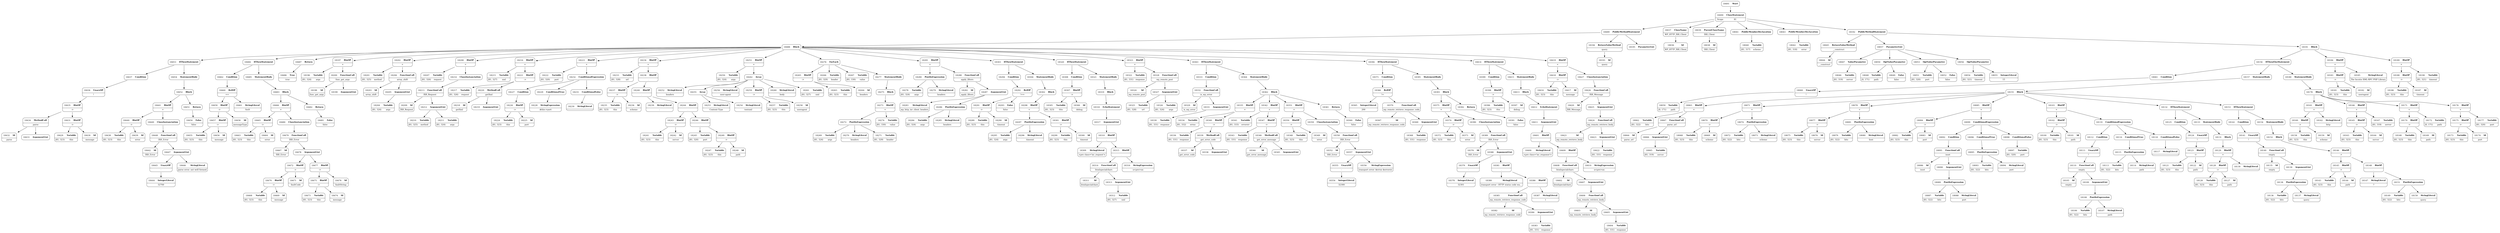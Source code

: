 digraph ast {
node [shape=none];
18432 [label=<<TABLE border='1' cellspacing='0' cellpadding='10' style='rounded' ><TR><TD border='0'>18432</TD><TD border='0'><B>Id</B></TD></TR><HR/><TR><TD border='0' cellpadding='5' colspan='2'>parse</TD></TR></TABLE>>];
18433 [label=<<TABLE border='1' cellspacing='0' cellpadding='10' style='rounded' ><TR><TD border='0'>18433</TD><TD border='0'><B>ArgumentList</B></TD></TR></TABLE>>];
18434 [label=<<TABLE border='1' cellspacing='0' cellpadding='10' style='rounded' ><TR><TD border='0'>18434</TD><TD border='0'><B>MethodCall</B></TD></TR><HR/><TR><TD border='0' cellpadding='5' colspan='2'>parse</TD></TR></TABLE>>];
18434 -> 18432 [weight=2];
18434 -> 18433 [weight=2];
18435 [label=<<TABLE border='1' cellspacing='0' cellpadding='10' style='rounded' ><TR><TD border='0'>18435</TD><TD border='0'><B>BinOP</B></TD></TR><HR/><TR><TD border='0' cellpadding='5' colspan='2'>-&gt;</TD></TR></TABLE>>];
18435 -> 18431 [weight=2];
18435 -> 18434 [weight=2];
18436 [label=<<TABLE border='1' cellspacing='0' cellpadding='10' style='rounded' ><TR><TD border='0'>18436</TD><TD border='0'><B>UnaryOP</B></TD></TR><HR/><TR><TD border='0' cellpadding='5' colspan='2'>!</TD></TR></TABLE>>];
18436 -> 18435 [weight=2];
18437 [label=<<TABLE border='1' cellspacing='0' cellpadding='10' style='rounded' ><TR><TD border='0'>18437</TD><TD border='0'><B>Condition</B></TD></TR></TABLE>>];
18437 -> 18436 [weight=2];
18438 [label=<<TABLE border='1' cellspacing='0' cellpadding='10' style='rounded' ><TR><TD border='0'>18438</TD><TD border='0'><B>Variable</B></TD></TR><HR/><TR><TD border='0' cellpadding='5'>(81, 323)</TD><TD border='0' cellpadding='5'>this</TD></TR></TABLE>>];
18439 [label=<<TABLE border='1' cellspacing='0' cellpadding='10' style='rounded' ><TR><TD border='0'>18439</TD><TD border='0'><B>Id</B></TD></TR><HR/><TR><TD border='0' cellpadding='5' colspan='2'>error</TD></TR></TABLE>>];
18440 [label=<<TABLE border='1' cellspacing='0' cellpadding='10' style='rounded' ><TR><TD border='0'>18440</TD><TD border='0'><B>BinOP</B></TD></TR><HR/><TR><TD border='0' cellpadding='5' colspan='2'>-&gt;</TD></TR></TABLE>>];
18440 -> 18438 [weight=2];
18440 -> 18439 [weight=2];
18441 [label=<<TABLE border='1' cellspacing='0' cellpadding='10' style='rounded' ><TR><TD border='0'>18441</TD><TD border='0'><B>BinOP</B></TD></TR><HR/><TR><TD border='0' cellpadding='5' colspan='2'>=</TD></TR></TABLE>>];
18441 -> 18440 [weight=2];
18441 -> 18449 [weight=2];
18442 [label=<<TABLE border='1' cellspacing='0' cellpadding='10' style='rounded' ><TR><TD border='0'>18442</TD><TD border='0'><B>Id</B></TD></TR><HR/><TR><TD border='0' cellpadding='5' colspan='2'>IXR_Error</TD></TR></TABLE>>];
18444 [label=<<TABLE border='1' cellspacing='0' cellpadding='10' style='rounded' ><TR><TD border='0'>18444</TD><TD border='0'><B>IntegerLiteral</B></TD></TR><HR/><TR><TD border='0' cellpadding='5' colspan='2'>32700</TD></TR></TABLE>>];
18445 [label=<<TABLE border='1' cellspacing='0' cellpadding='10' style='rounded' ><TR><TD border='0'>18445</TD><TD border='0'><B>UnaryOP</B></TD></TR><HR/><TR><TD border='0' cellpadding='5' colspan='2'>-</TD></TR></TABLE>>];
18445 -> 18444 [weight=2];
18446 [label=<<TABLE border='1' cellspacing='0' cellpadding='10' style='rounded' ><TR><TD border='0'>18446</TD><TD border='0'><B>StringLiteral</B></TD></TR><HR/><TR><TD border='0' cellpadding='5' colspan='2'>parse error. not well formed</TD></TR></TABLE>>];
18447 [label=<<TABLE border='1' cellspacing='0' cellpadding='10' style='rounded' ><TR><TD border='0'>18447</TD><TD border='0'><B>ArgumentList</B></TD></TR></TABLE>>];
18447 -> 18445 [weight=2];
18447 -> 18446 [weight=2];
18448 [label=<<TABLE border='1' cellspacing='0' cellpadding='10' style='rounded' ><TR><TD border='0'>18448</TD><TD border='0'><B>FunctionCall</B></TD></TR><HR/><TR><TD border='0' cellpadding='5' colspan='2'>IXR_Error</TD></TR></TABLE>>];
18448 -> 18442 [weight=2];
18448 -> 18447 [weight=2];
18449 [label=<<TABLE border='1' cellspacing='0' cellpadding='10' style='rounded' ><TR><TD border='0'>18449</TD><TD border='0'><B>ClassInstanciation</B></TD></TR></TABLE>>];
18449 -> 18448 [weight=2];
18450 [label=<<TABLE border='1' cellspacing='0' cellpadding='10' style='rounded' ><TR><TD border='0'>18450</TD><TD border='0'><B>False</B></TD></TR><HR/><TR><TD border='0' cellpadding='5' colspan='2'>false</TD></TR></TABLE>>];
18451 [label=<<TABLE border='1' cellspacing='0' cellpadding='10' style='rounded' ><TR><TD border='0'>18451</TD><TD border='0'><B>Return</B></TD></TR></TABLE>>];
18451 -> 18450 [weight=2];
18452 [label=<<TABLE border='1' cellspacing='0' cellpadding='10' style='rounded' ><TR><TD border='0'>18452</TD><TD border='0'><B>Block</B></TD></TR></TABLE>>];
18452 -> 18441 [weight=2];
18452 -> 18451 [weight=2];
18453 [label=<<TABLE border='1' cellspacing='0' cellpadding='10' style='rounded' ><TR><TD border='0'>18453</TD><TD border='0'><B>IfThenStatement</B></TD></TR></TABLE>>];
18453 -> 18437 [weight=2];
18453 -> 18454 [weight=2];
18454 [label=<<TABLE border='1' cellspacing='0' cellpadding='10' style='rounded' ><TR><TD border='0'>18454</TD><TD border='0'><B>StatementBody</B></TD></TR></TABLE>>];
18454 -> 18452 [weight=2];
18455 [label=<<TABLE border='1' cellspacing='0' cellpadding='10' style='rounded' ><TR><TD border='0'>18455</TD><TD border='0'><B>Variable</B></TD></TR><HR/><TR><TD border='0' cellpadding='5'>(81, 323)</TD><TD border='0' cellpadding='5'>this</TD></TR></TABLE>>];
18456 [label=<<TABLE border='1' cellspacing='0' cellpadding='10' style='rounded' ><TR><TD border='0'>18456</TD><TD border='0'><B>Id</B></TD></TR><HR/><TR><TD border='0' cellpadding='5' colspan='2'>message</TD></TR></TABLE>>];
18457 [label=<<TABLE border='1' cellspacing='0' cellpadding='10' style='rounded' ><TR><TD border='0'>18457</TD><TD border='0'><B>BinOP</B></TD></TR><HR/><TR><TD border='0' cellpadding='5' colspan='2'>-&gt;</TD></TR></TABLE>>];
18457 -> 18455 [weight=2];
18457 -> 18456 [weight=2];
18458 [label=<<TABLE border='1' cellspacing='0' cellpadding='10' style='rounded' ><TR><TD border='0'>18458</TD><TD border='0'><B>Id</B></TD></TR><HR/><TR><TD border='0' cellpadding='5' colspan='2'>messageType</TD></TR></TABLE>>];
18459 [label=<<TABLE border='1' cellspacing='0' cellpadding='10' style='rounded' ><TR><TD border='0'>18459</TD><TD border='0'><B>BinOP</B></TD></TR><HR/><TR><TD border='0' cellpadding='5' colspan='2'>-&gt;</TD></TR></TABLE>>];
18459 -> 18457 [weight=2];
18459 -> 18458 [weight=2];
18460 [label=<<TABLE border='1' cellspacing='0' cellpadding='10' style='rounded' ><TR><TD border='0'>18460</TD><TD border='0'><B>RelOP</B></TD></TR><HR/><TR><TD border='0' cellpadding='5' colspan='2'>==</TD></TR></TABLE>>];
18460 -> 18459 [weight=2];
18460 -> 18461 [weight=2];
18461 [label=<<TABLE border='1' cellspacing='0' cellpadding='10' style='rounded' ><TR><TD border='0'>18461</TD><TD border='0'><B>StringLiteral</B></TD></TR><HR/><TR><TD border='0' cellpadding='5' colspan='2'>fault</TD></TR></TABLE>>];
18462 [label=<<TABLE border='1' cellspacing='0' cellpadding='10' style='rounded' ><TR><TD border='0'>18462</TD><TD border='0'><B>Condition</B></TD></TR></TABLE>>];
18462 -> 18460 [weight=2];
18463 [label=<<TABLE border='1' cellspacing='0' cellpadding='10' style='rounded' ><TR><TD border='0'>18463</TD><TD border='0'><B>Variable</B></TD></TR><HR/><TR><TD border='0' cellpadding='5'>(81, 323)</TD><TD border='0' cellpadding='5'>this</TD></TR></TABLE>>];
18464 [label=<<TABLE border='1' cellspacing='0' cellpadding='10' style='rounded' ><TR><TD border='0'>18464</TD><TD border='0'><B>Id</B></TD></TR><HR/><TR><TD border='0' cellpadding='5' colspan='2'>error</TD></TR></TABLE>>];
18465 [label=<<TABLE border='1' cellspacing='0' cellpadding='10' style='rounded' ><TR><TD border='0'>18465</TD><TD border='0'><B>BinOP</B></TD></TR><HR/><TR><TD border='0' cellpadding='5' colspan='2'>-&gt;</TD></TR></TABLE>>];
18465 -> 18463 [weight=2];
18465 -> 18464 [weight=2];
18466 [label=<<TABLE border='1' cellspacing='0' cellpadding='10' style='rounded' ><TR><TD border='0'>18466</TD><TD border='0'><B>BinOP</B></TD></TR><HR/><TR><TD border='0' cellpadding='5' colspan='2'>=</TD></TR></TABLE>>];
18466 -> 18465 [weight=2];
18466 -> 18480 [weight=2];
18467 [label=<<TABLE border='1' cellspacing='0' cellpadding='10' style='rounded' ><TR><TD border='0'>18467</TD><TD border='0'><B>Id</B></TD></TR><HR/><TR><TD border='0' cellpadding='5' colspan='2'>IXR_Error</TD></TR></TABLE>>];
18468 [label=<<TABLE border='1' cellspacing='0' cellpadding='10' style='rounded' ><TR><TD border='0'>18468</TD><TD border='0'><B>Variable</B></TD></TR><HR/><TR><TD border='0' cellpadding='5'>(81, 323)</TD><TD border='0' cellpadding='5'>this</TD></TR></TABLE>>];
18469 [label=<<TABLE border='1' cellspacing='0' cellpadding='10' style='rounded' ><TR><TD border='0'>18469</TD><TD border='0'><B>Id</B></TD></TR><HR/><TR><TD border='0' cellpadding='5' colspan='2'>message</TD></TR></TABLE>>];
18470 [label=<<TABLE border='1' cellspacing='0' cellpadding='10' style='rounded' ><TR><TD border='0'>18470</TD><TD border='0'><B>BinOP</B></TD></TR><HR/><TR><TD border='0' cellpadding='5' colspan='2'>-&gt;</TD></TR></TABLE>>];
18470 -> 18468 [weight=2];
18470 -> 18469 [weight=2];
18471 [label=<<TABLE border='1' cellspacing='0' cellpadding='10' style='rounded' ><TR><TD border='0'>18471</TD><TD border='0'><B>Id</B></TD></TR><HR/><TR><TD border='0' cellpadding='5' colspan='2'>faultCode</TD></TR></TABLE>>];
18472 [label=<<TABLE border='1' cellspacing='0' cellpadding='10' style='rounded' ><TR><TD border='0'>18472</TD><TD border='0'><B>BinOP</B></TD></TR><HR/><TR><TD border='0' cellpadding='5' colspan='2'>-&gt;</TD></TR></TABLE>>];
18472 -> 18470 [weight=2];
18472 -> 18471 [weight=2];
18473 [label=<<TABLE border='1' cellspacing='0' cellpadding='10' style='rounded' ><TR><TD border='0'>18473</TD><TD border='0'><B>Variable</B></TD></TR><HR/><TR><TD border='0' cellpadding='5'>(81, 323)</TD><TD border='0' cellpadding='5'>this</TD></TR></TABLE>>];
18474 [label=<<TABLE border='1' cellspacing='0' cellpadding='10' style='rounded' ><TR><TD border='0'>18474</TD><TD border='0'><B>Id</B></TD></TR><HR/><TR><TD border='0' cellpadding='5' colspan='2'>message</TD></TR></TABLE>>];
18475 [label=<<TABLE border='1' cellspacing='0' cellpadding='10' style='rounded' ><TR><TD border='0'>18475</TD><TD border='0'><B>BinOP</B></TD></TR><HR/><TR><TD border='0' cellpadding='5' colspan='2'>-&gt;</TD></TR></TABLE>>];
18475 -> 18473 [weight=2];
18475 -> 18474 [weight=2];
18476 [label=<<TABLE border='1' cellspacing='0' cellpadding='10' style='rounded' ><TR><TD border='0'>18476</TD><TD border='0'><B>Id</B></TD></TR><HR/><TR><TD border='0' cellpadding='5' colspan='2'>faultString</TD></TR></TABLE>>];
18477 [label=<<TABLE border='1' cellspacing='0' cellpadding='10' style='rounded' ><TR><TD border='0'>18477</TD><TD border='0'><B>BinOP</B></TD></TR><HR/><TR><TD border='0' cellpadding='5' colspan='2'>-&gt;</TD></TR></TABLE>>];
18477 -> 18475 [weight=2];
18477 -> 18476 [weight=2];
18478 [label=<<TABLE border='1' cellspacing='0' cellpadding='10' style='rounded' ><TR><TD border='0'>18478</TD><TD border='0'><B>ArgumentList</B></TD></TR></TABLE>>];
18478 -> 18472 [weight=2];
18478 -> 18477 [weight=2];
18479 [label=<<TABLE border='1' cellspacing='0' cellpadding='10' style='rounded' ><TR><TD border='0'>18479</TD><TD border='0'><B>FunctionCall</B></TD></TR><HR/><TR><TD border='0' cellpadding='5' colspan='2'>IXR_Error</TD></TR></TABLE>>];
18479 -> 18467 [weight=2];
18479 -> 18478 [weight=2];
18480 [label=<<TABLE border='1' cellspacing='0' cellpadding='10' style='rounded' ><TR><TD border='0'>18480</TD><TD border='0'><B>ClassInstanciation</B></TD></TR></TABLE>>];
18480 -> 18479 [weight=2];
18481 [label=<<TABLE border='1' cellspacing='0' cellpadding='10' style='rounded' ><TR><TD border='0'>18481</TD><TD border='0'><B>False</B></TD></TR><HR/><TR><TD border='0' cellpadding='5' colspan='2'>false</TD></TR></TABLE>>];
18482 [label=<<TABLE border='1' cellspacing='0' cellpadding='10' style='rounded' ><TR><TD border='0'>18482</TD><TD border='0'><B>Return</B></TD></TR></TABLE>>];
18482 -> 18481 [weight=2];
18483 [label=<<TABLE border='1' cellspacing='0' cellpadding='10' style='rounded' ><TR><TD border='0'>18483</TD><TD border='0'><B>Block</B></TD></TR></TABLE>>];
18483 -> 18466 [weight=2];
18483 -> 18482 [weight=2];
18484 [label=<<TABLE border='1' cellspacing='0' cellpadding='10' style='rounded' ><TR><TD border='0'>18484</TD><TD border='0'><B>IfThenStatement</B></TD></TR></TABLE>>];
18484 -> 18462 [weight=2];
18484 -> 18485 [weight=2];
18485 [label=<<TABLE border='1' cellspacing='0' cellpadding='10' style='rounded' ><TR><TD border='0'>18485</TD><TD border='0'><B>StatementBody</B></TD></TR></TABLE>>];
18485 -> 18483 [weight=2];
18486 [label=<<TABLE border='1' cellspacing='0' cellpadding='10' style='rounded' ><TR><TD border='0'>18486</TD><TD border='0'><B>True</B></TD></TR><HR/><TR><TD border='0' cellpadding='5' colspan='2'>true</TD></TR></TABLE>>];
18487 [label=<<TABLE border='1' cellspacing='0' cellpadding='10' style='rounded' ><TR><TD border='0'>18487</TD><TD border='0'><B>Return</B></TD></TR></TABLE>>];
18487 -> 18486 [weight=2];
18488 [label=<<TABLE border='1' cellspacing='0' cellpadding='10' style='rounded' ><TR><TD border='0'>18488</TD><TD border='0'><B>Block</B></TD></TR></TABLE>>];
18488 -> 18197 [weight=2];
18488 -> 18202 [weight=2];
18488 -> 18208 [weight=2];
18488 -> 18216 [weight=2];
18488 -> 18223 [weight=2];
18488 -> 18234 [weight=2];
18488 -> 18251 [weight=2];
18488 -> 18276 [weight=2];
18488 -> 18281 [weight=2];
18488 -> 18303 [weight=2];
18488 -> 18320 [weight=2];
18488 -> 18323 [weight=2];
18488 -> 18363 [weight=2];
18488 -> 18394 [weight=2];
18488 -> 18414 [weight=2];
18488 -> 18419 [weight=2];
18488 -> 18453 [weight=2];
18488 -> 18484 [weight=2];
18488 -> 18487 [weight=2];
18489 [label=<<TABLE border='1' cellspacing='0' cellpadding='10' style='rounded' ><TR><TD border='0'>18489</TD><TD border='0'><B>PublicMethodStatement</B></TD></TR></TABLE>>];
18489 -> 18194 [weight=2];
18489 -> 18195 [weight=2];
18489 -> 18488 [weight=2];
18490 [label=<<TABLE border='1' cellspacing='0' cellpadding='10' style='rounded' ><TR><TD border='0'>18490</TD><TD border='0'><B>ClassStatement</B></TD></TR><HR/><TR><TD border='0' cellpadding='5'>Scope</TD><TD border='0' cellpadding='5'>81</TD></TR></TABLE>>];
18490 -> 18037 [weight=2];
18490 -> 18039 [weight=2];
18490 -> 18041 [weight=2];
18490 -> 18043 [weight=2];
18490 -> 18192 [weight=2];
18490 -> 18489 [weight=2];
18491 [label=<<TABLE border='1' cellspacing='0' cellpadding='10' style='rounded' ><TR><TD border='0'>18491</TD><TD border='0'><B>Start</B></TD></TR></TABLE>>];
18491 -> 18490 [weight=2];
18036 [label=<<TABLE border='1' cellspacing='0' cellpadding='10' style='rounded' ><TR><TD border='0'>18036</TD><TD border='0'><B>Id</B></TD></TR><HR/><TR><TD border='0' cellpadding='5' colspan='2'>WP_HTTP_IXR_Client</TD></TR></TABLE>>];
18037 [label=<<TABLE border='1' cellspacing='0' cellpadding='10' style='rounded' ><TR><TD border='0'>18037</TD><TD border='0'><B>ClassName</B></TD></TR><HR/><TR><TD border='0' cellpadding='5' colspan='2'>WP_HTTP_IXR_Client</TD></TR></TABLE>>];
18037 -> 18036 [weight=2];
18038 [label=<<TABLE border='1' cellspacing='0' cellpadding='10' style='rounded' ><TR><TD border='0'>18038</TD><TD border='0'><B>Id</B></TD></TR><HR/><TR><TD border='0' cellpadding='5' colspan='2'>IXR_Client</TD></TR></TABLE>>];
18039 [label=<<TABLE border='1' cellspacing='0' cellpadding='10' style='rounded' ><TR><TD border='0'>18039</TD><TD border='0'><B>ParentClassName</B></TD></TR><HR/><TR><TD border='0' cellpadding='5' colspan='2'>IXR_Client</TD></TR></TABLE>>];
18039 -> 18038 [weight=2];
18040 [label=<<TABLE border='1' cellspacing='0' cellpadding='10' style='rounded' ><TR><TD border='0'>18040</TD><TD border='0'><B>Variable</B></TD></TR><HR/><TR><TD border='0' cellpadding='5'>(81, 317)</TD><TD border='0' cellpadding='5'>scheme</TD></TR></TABLE>>];
18041 [label=<<TABLE border='1' cellspacing='0' cellpadding='10' style='rounded' ><TR><TD border='0'>18041</TD><TD border='0'><B>PublicMemberDeclaration</B></TD></TR></TABLE>>];
18041 -> 18040 [weight=2];
18042 [label=<<TABLE border='1' cellspacing='0' cellpadding='10' style='rounded' ><TR><TD border='0'>18042</TD><TD border='0'><B>Variable</B></TD></TR><HR/><TR><TD border='0' cellpadding='5'>(81, 318)</TD><TD border='0' cellpadding='5'>error</TD></TR></TABLE>>];
18043 [label=<<TABLE border='1' cellspacing='0' cellpadding='10' style='rounded' ><TR><TD border='0'>18043</TD><TD border='0'><B>PublicMemberDeclaration</B></TD></TR></TABLE>>];
18043 -> 18042 [weight=2];
18044 [label=<<TABLE border='1' cellspacing='0' cellpadding='10' style='rounded' ><TR><TD border='0'>18044</TD><TD border='0'><B>Id</B></TD></TR><HR/><TR><TD border='0' cellpadding='5' colspan='2'>__construct</TD></TR></TABLE>>];
18045 [label=<<TABLE border='1' cellspacing='0' cellpadding='10' style='rounded' ><TR><TD border='0'>18045</TD><TD border='0'><B>ReturnValueMethod</B></TD></TR><HR/><TR><TD border='0' cellpadding='5' colspan='2'>__construct</TD></TR></TABLE>>];
18045 -> 18044 [weight=2];
18046 [label=<<TABLE border='1' cellspacing='0' cellpadding='10' style='rounded' ><TR><TD border='0'>18046</TD><TD border='0'><B>Variable</B></TD></TR><HR/><TR><TD border='0' cellpadding='5'>(81, 319)</TD><TD border='0' cellpadding='5'>server</TD></TR></TABLE>>];
18047 [label=<<TABLE border='1' cellspacing='0' cellpadding='10' style='rounded' ><TR><TD border='0'>18047</TD><TD border='0'><B>ValueParameter</B></TD></TR></TABLE>>];
18047 -> 18046 [weight=2];
18048 [label=<<TABLE border='1' cellspacing='0' cellpadding='10' style='rounded' ><TR><TD border='0'>18048</TD><TD border='0'><B>Variable</B></TD></TR><HR/><TR><TD border='0' cellpadding='5'>(0, 171)</TD><TD border='0' cellpadding='5'>path</TD></TR></TABLE>>];
18049 [label=<<TABLE border='1' cellspacing='0' cellpadding='10' style='rounded' ><TR><TD border='0'>18049</TD><TD border='0'><B>False</B></TD></TR><HR/><TR><TD border='0' cellpadding='5' colspan='2'>false</TD></TR></TABLE>>];
18050 [label=<<TABLE border='1' cellspacing='0' cellpadding='10' style='rounded' ><TR><TD border='0'>18050</TD><TD border='0'><B>OptValueParameter</B></TD></TR></TABLE>>];
18050 -> 18048 [weight=2];
18050 -> 18049 [weight=2];
18051 [label=<<TABLE border='1' cellspacing='0' cellpadding='10' style='rounded' ><TR><TD border='0'>18051</TD><TD border='0'><B>Variable</B></TD></TR><HR/><TR><TD border='0' cellpadding='5'>(81, 320)</TD><TD border='0' cellpadding='5'>port</TD></TR></TABLE>>];
18052 [label=<<TABLE border='1' cellspacing='0' cellpadding='10' style='rounded' ><TR><TD border='0'>18052</TD><TD border='0'><B>False</B></TD></TR><HR/><TR><TD border='0' cellpadding='5' colspan='2'>false</TD></TR></TABLE>>];
18053 [label=<<TABLE border='1' cellspacing='0' cellpadding='10' style='rounded' ><TR><TD border='0'>18053</TD><TD border='0'><B>OptValueParameter</B></TD></TR></TABLE>>];
18053 -> 18051 [weight=2];
18053 -> 18052 [weight=2];
18054 [label=<<TABLE border='1' cellspacing='0' cellpadding='10' style='rounded' ><TR><TD border='0'>18054</TD><TD border='0'><B>Variable</B></TD></TR><HR/><TR><TD border='0' cellpadding='5'>(81, 321)</TD><TD border='0' cellpadding='5'>timeout</TD></TR></TABLE>>];
18055 [label=<<TABLE border='1' cellspacing='0' cellpadding='10' style='rounded' ><TR><TD border='0'>18055</TD><TD border='0'><B>IntegerLiteral</B></TD></TR><HR/><TR><TD border='0' cellpadding='5' colspan='2'>15</TD></TR></TABLE>>];
18056 [label=<<TABLE border='1' cellspacing='0' cellpadding='10' style='rounded' ><TR><TD border='0'>18056</TD><TD border='0'><B>OptValueParameter</B></TD></TR></TABLE>>];
18056 -> 18054 [weight=2];
18056 -> 18055 [weight=2];
18057 [label=<<TABLE border='1' cellspacing='0' cellpadding='10' style='rounded' ><TR><TD border='0'>18057</TD><TD border='0'><B>ParameterList</B></TD></TR></TABLE>>];
18057 -> 18047 [weight=2];
18057 -> 18050 [weight=2];
18057 -> 18053 [weight=2];
18057 -> 18056 [weight=2];
18059 [label=<<TABLE border='1' cellspacing='0' cellpadding='10' style='rounded' ><TR><TD border='0'>18059</TD><TD border='0'><B>Variable</B></TD></TR><HR/><TR><TD border='0' cellpadding='5'>(0, 171)</TD><TD border='0' cellpadding='5'>path</TD></TR></TABLE>>];
18060 [label=<<TABLE border='1' cellspacing='0' cellpadding='10' style='rounded' ><TR><TD border='0'>18060</TD><TD border='0'><B>UnaryOP</B></TD></TR><HR/><TR><TD border='0' cellpadding='5' colspan='2'>!</TD></TR></TABLE>>];
18060 -> 18059 [weight=2];
18061 [label=<<TABLE border='1' cellspacing='0' cellpadding='10' style='rounded' ><TR><TD border='0'>18061</TD><TD border='0'><B>Condition</B></TD></TR></TABLE>>];
18061 -> 18060 [weight=2];
18062 [label=<<TABLE border='1' cellspacing='0' cellpadding='10' style='rounded' ><TR><TD border='0'>18062</TD><TD border='0'><B>Variable</B></TD></TR><HR/><TR><TD border='0' cellpadding='5'>(81, 322)</TD><TD border='0' cellpadding='5'>bits</TD></TR></TABLE>>];
18063 [label=<<TABLE border='1' cellspacing='0' cellpadding='10' style='rounded' ><TR><TD border='0'>18063</TD><TD border='0'><B>BinOP</B></TD></TR><HR/><TR><TD border='0' cellpadding='5' colspan='2'>=</TD></TR></TABLE>>];
18063 -> 18062 [weight=2];
18063 -> 18067 [weight=2];
18064 [label=<<TABLE border='1' cellspacing='0' cellpadding='10' style='rounded' ><TR><TD border='0'>18064</TD><TD border='0'><B>Id</B></TD></TR><HR/><TR><TD border='0' cellpadding='5' colspan='2'>parse_url</TD></TR></TABLE>>];
18065 [label=<<TABLE border='1' cellspacing='0' cellpadding='10' style='rounded' ><TR><TD border='0'>18065</TD><TD border='0'><B>Variable</B></TD></TR><HR/><TR><TD border='0' cellpadding='5'>(81, 319)</TD><TD border='0' cellpadding='5'>server</TD></TR></TABLE>>];
18066 [label=<<TABLE border='1' cellspacing='0' cellpadding='10' style='rounded' ><TR><TD border='0'>18066</TD><TD border='0'><B>ArgumentList</B></TD></TR></TABLE>>];
18066 -> 18065 [weight=2];
18067 [label=<<TABLE border='1' cellspacing='0' cellpadding='10' style='rounded' ><TR><TD border='0'>18067</TD><TD border='0'><B>FunctionCall</B></TD></TR><HR/><TR><TD border='0' cellpadding='5' colspan='2'>parse_url</TD></TR></TABLE>>];
18067 -> 18064 [weight=2];
18067 -> 18066 [weight=2];
18068 [label=<<TABLE border='1' cellspacing='0' cellpadding='10' style='rounded' ><TR><TD border='0'>18068</TD><TD border='0'><B>Variable</B></TD></TR><HR/><TR><TD border='0' cellpadding='5'>(81, 323)</TD><TD border='0' cellpadding='5'>this</TD></TR></TABLE>>];
18069 [label=<<TABLE border='1' cellspacing='0' cellpadding='10' style='rounded' ><TR><TD border='0'>18069</TD><TD border='0'><B>Id</B></TD></TR><HR/><TR><TD border='0' cellpadding='5' colspan='2'>scheme</TD></TR></TABLE>>];
18070 [label=<<TABLE border='1' cellspacing='0' cellpadding='10' style='rounded' ><TR><TD border='0'>18070</TD><TD border='0'><B>BinOP</B></TD></TR><HR/><TR><TD border='0' cellpadding='5' colspan='2'>-&gt;</TD></TR></TABLE>>];
18070 -> 18068 [weight=2];
18070 -> 18069 [weight=2];
18071 [label=<<TABLE border='1' cellspacing='0' cellpadding='10' style='rounded' ><TR><TD border='0'>18071</TD><TD border='0'><B>BinOP</B></TD></TR><HR/><TR><TD border='0' cellpadding='5' colspan='2'>=</TD></TR></TABLE>>];
18071 -> 18070 [weight=2];
18071 -> 18074 [weight=2];
18072 [label=<<TABLE border='1' cellspacing='0' cellpadding='10' style='rounded' ><TR><TD border='0'>18072</TD><TD border='0'><B>Variable</B></TD></TR><HR/><TR><TD border='0' cellpadding='5'>(81, 322)</TD><TD border='0' cellpadding='5'>bits</TD></TR></TABLE>>];
18073 [label=<<TABLE border='1' cellspacing='0' cellpadding='10' style='rounded' ><TR><TD border='0'>18073</TD><TD border='0'><B>StringLiteral</B></TD></TR><HR/><TR><TD border='0' cellpadding='5' colspan='2'>scheme</TD></TR></TABLE>>];
18074 [label=<<TABLE border='1' cellspacing='0' cellpadding='10' style='rounded' ><TR><TD border='0'>18074</TD><TD border='0'><B>PostfixExpression</B></TD></TR></TABLE>>];
18074 -> 18072 [weight=2];
18074 -> 18073 [weight=2];
18075 [label=<<TABLE border='1' cellspacing='0' cellpadding='10' style='rounded' ><TR><TD border='0'>18075</TD><TD border='0'><B>Variable</B></TD></TR><HR/><TR><TD border='0' cellpadding='5'>(81, 323)</TD><TD border='0' cellpadding='5'>this</TD></TR></TABLE>>];
18076 [label=<<TABLE border='1' cellspacing='0' cellpadding='10' style='rounded' ><TR><TD border='0'>18076</TD><TD border='0'><B>Id</B></TD></TR><HR/><TR><TD border='0' cellpadding='5' colspan='2'>server</TD></TR></TABLE>>];
18077 [label=<<TABLE border='1' cellspacing='0' cellpadding='10' style='rounded' ><TR><TD border='0'>18077</TD><TD border='0'><B>BinOP</B></TD></TR><HR/><TR><TD border='0' cellpadding='5' colspan='2'>-&gt;</TD></TR></TABLE>>];
18077 -> 18075 [weight=2];
18077 -> 18076 [weight=2];
18078 [label=<<TABLE border='1' cellspacing='0' cellpadding='10' style='rounded' ><TR><TD border='0'>18078</TD><TD border='0'><B>BinOP</B></TD></TR><HR/><TR><TD border='0' cellpadding='5' colspan='2'>=</TD></TR></TABLE>>];
18078 -> 18077 [weight=2];
18078 -> 18081 [weight=2];
18079 [label=<<TABLE border='1' cellspacing='0' cellpadding='10' style='rounded' ><TR><TD border='0'>18079</TD><TD border='0'><B>Variable</B></TD></TR><HR/><TR><TD border='0' cellpadding='5'>(81, 322)</TD><TD border='0' cellpadding='5'>bits</TD></TR></TABLE>>];
18080 [label=<<TABLE border='1' cellspacing='0' cellpadding='10' style='rounded' ><TR><TD border='0'>18080</TD><TD border='0'><B>StringLiteral</B></TD></TR><HR/><TR><TD border='0' cellpadding='5' colspan='2'>host</TD></TR></TABLE>>];
18081 [label=<<TABLE border='1' cellspacing='0' cellpadding='10' style='rounded' ><TR><TD border='0'>18081</TD><TD border='0'><B>PostfixExpression</B></TD></TR></TABLE>>];
18081 -> 18079 [weight=2];
18081 -> 18080 [weight=2];
18082 [label=<<TABLE border='1' cellspacing='0' cellpadding='10' style='rounded' ><TR><TD border='0'>18082</TD><TD border='0'><B>Variable</B></TD></TR><HR/><TR><TD border='0' cellpadding='5'>(81, 323)</TD><TD border='0' cellpadding='5'>this</TD></TR></TABLE>>];
18083 [label=<<TABLE border='1' cellspacing='0' cellpadding='10' style='rounded' ><TR><TD border='0'>18083</TD><TD border='0'><B>Id</B></TD></TR><HR/><TR><TD border='0' cellpadding='5' colspan='2'>port</TD></TR></TABLE>>];
18084 [label=<<TABLE border='1' cellspacing='0' cellpadding='10' style='rounded' ><TR><TD border='0'>18084</TD><TD border='0'><B>BinOP</B></TD></TR><HR/><TR><TD border='0' cellpadding='5' colspan='2'>-&gt;</TD></TR></TABLE>>];
18084 -> 18082 [weight=2];
18084 -> 18083 [weight=2];
18085 [label=<<TABLE border='1' cellspacing='0' cellpadding='10' style='rounded' ><TR><TD border='0'>18085</TD><TD border='0'><B>BinOP</B></TD></TR><HR/><TR><TD border='0' cellpadding='5' colspan='2'>=</TD></TR></TABLE>>];
18085 -> 18084 [weight=2];
18085 -> 18099 [weight=2];
18086 [label=<<TABLE border='1' cellspacing='0' cellpadding='10' style='rounded' ><TR><TD border='0'>18086</TD><TD border='0'><B>Id</B></TD></TR><HR/><TR><TD border='0' cellpadding='5' colspan='2'>isset</TD></TR></TABLE>>];
18087 [label=<<TABLE border='1' cellspacing='0' cellpadding='10' style='rounded' ><TR><TD border='0'>18087</TD><TD border='0'><B>Variable</B></TD></TR><HR/><TR><TD border='0' cellpadding='5'>(81, 322)</TD><TD border='0' cellpadding='5'>bits</TD></TR></TABLE>>];
18088 [label=<<TABLE border='1' cellspacing='0' cellpadding='10' style='rounded' ><TR><TD border='0'>18088</TD><TD border='0'><B>StringLiteral</B></TD></TR><HR/><TR><TD border='0' cellpadding='5' colspan='2'>port</TD></TR></TABLE>>];
18089 [label=<<TABLE border='1' cellspacing='0' cellpadding='10' style='rounded' ><TR><TD border='0'>18089</TD><TD border='0'><B>PostfixExpression</B></TD></TR></TABLE>>];
18089 -> 18087 [weight=2];
18089 -> 18088 [weight=2];
18090 [label=<<TABLE border='1' cellspacing='0' cellpadding='10' style='rounded' ><TR><TD border='0'>18090</TD><TD border='0'><B>ArgumentList</B></TD></TR></TABLE>>];
18090 -> 18089 [weight=2];
18091 [label=<<TABLE border='1' cellspacing='0' cellpadding='10' style='rounded' ><TR><TD border='0'>18091</TD><TD border='0'><B>FunctionCall</B></TD></TR><HR/><TR><TD border='0' cellpadding='5' colspan='2'>isset</TD></TR></TABLE>>];
18091 -> 18086 [weight=2];
18091 -> 18090 [weight=2];
18092 [label=<<TABLE border='1' cellspacing='0' cellpadding='10' style='rounded' ><TR><TD border='0'>18092</TD><TD border='0'><B>Condition</B></TD></TR></TABLE>>];
18092 -> 18091 [weight=2];
18093 [label=<<TABLE border='1' cellspacing='0' cellpadding='10' style='rounded' ><TR><TD border='0'>18093</TD><TD border='0'><B>Variable</B></TD></TR><HR/><TR><TD border='0' cellpadding='5'>(81, 322)</TD><TD border='0' cellpadding='5'>bits</TD></TR></TABLE>>];
18094 [label=<<TABLE border='1' cellspacing='0' cellpadding='10' style='rounded' ><TR><TD border='0'>18094</TD><TD border='0'><B>StringLiteral</B></TD></TR><HR/><TR><TD border='0' cellpadding='5' colspan='2'>port</TD></TR></TABLE>>];
18095 [label=<<TABLE border='1' cellspacing='0' cellpadding='10' style='rounded' ><TR><TD border='0'>18095</TD><TD border='0'><B>PostfixExpression</B></TD></TR></TABLE>>];
18095 -> 18093 [weight=2];
18095 -> 18094 [weight=2];
18096 [label=<<TABLE border='1' cellspacing='0' cellpadding='10' style='rounded' ><TR><TD border='0'>18096</TD><TD border='0'><B>ConditionalTrue</B></TD></TR></TABLE>>];
18096 -> 18095 [weight=2];
18097 [label=<<TABLE border='1' cellspacing='0' cellpadding='10' style='rounded' ><TR><TD border='0'>18097</TD><TD border='0'><B>Variable</B></TD></TR><HR/><TR><TD border='0' cellpadding='5'>(81, 320)</TD><TD border='0' cellpadding='5'>port</TD></TR></TABLE>>];
18098 [label=<<TABLE border='1' cellspacing='0' cellpadding='10' style='rounded' ><TR><TD border='0'>18098</TD><TD border='0'><B>ConditionalFalse</B></TD></TR></TABLE>>];
18098 -> 18097 [weight=2];
18099 [label=<<TABLE border='1' cellspacing='0' cellpadding='10' style='rounded' ><TR><TD border='0'>18099</TD><TD border='0'><B>ConditionalExpression</B></TD></TR></TABLE>>];
18099 -> 18092 [weight=2];
18099 -> 18096 [weight=2];
18099 -> 18098 [weight=2];
18100 [label=<<TABLE border='1' cellspacing='0' cellpadding='10' style='rounded' ><TR><TD border='0'>18100</TD><TD border='0'><B>Variable</B></TD></TR><HR/><TR><TD border='0' cellpadding='5'>(81, 323)</TD><TD border='0' cellpadding='5'>this</TD></TR></TABLE>>];
18101 [label=<<TABLE border='1' cellspacing='0' cellpadding='10' style='rounded' ><TR><TD border='0'>18101</TD><TD border='0'><B>Id</B></TD></TR><HR/><TR><TD border='0' cellpadding='5' colspan='2'>path</TD></TR></TABLE>>];
18102 [label=<<TABLE border='1' cellspacing='0' cellpadding='10' style='rounded' ><TR><TD border='0'>18102</TD><TD border='0'><B>BinOP</B></TD></TR><HR/><TR><TD border='0' cellpadding='5' colspan='2'>-&gt;</TD></TR></TABLE>>];
18102 -> 18100 [weight=2];
18102 -> 18101 [weight=2];
18103 [label=<<TABLE border='1' cellspacing='0' cellpadding='10' style='rounded' ><TR><TD border='0'>18103</TD><TD border='0'><B>BinOP</B></TD></TR><HR/><TR><TD border='0' cellpadding='5' colspan='2'>=</TD></TR></TABLE>>];
18103 -> 18102 [weight=2];
18103 -> 18119 [weight=2];
18105 [label=<<TABLE border='1' cellspacing='0' cellpadding='10' style='rounded' ><TR><TD border='0'>18105</TD><TD border='0'><B>Id</B></TD></TR><HR/><TR><TD border='0' cellpadding='5' colspan='2'>empty</TD></TR></TABLE>>];
18106 [label=<<TABLE border='1' cellspacing='0' cellpadding='10' style='rounded' ><TR><TD border='0'>18106</TD><TD border='0'><B>Variable</B></TD></TR><HR/><TR><TD border='0' cellpadding='5'>(81, 322)</TD><TD border='0' cellpadding='5'>bits</TD></TR></TABLE>>];
18107 [label=<<TABLE border='1' cellspacing='0' cellpadding='10' style='rounded' ><TR><TD border='0'>18107</TD><TD border='0'><B>StringLiteral</B></TD></TR><HR/><TR><TD border='0' cellpadding='5' colspan='2'>path</TD></TR></TABLE>>];
18108 [label=<<TABLE border='1' cellspacing='0' cellpadding='10' style='rounded' ><TR><TD border='0'>18108</TD><TD border='0'><B>PostfixExpression</B></TD></TR></TABLE>>];
18108 -> 18106 [weight=2];
18108 -> 18107 [weight=2];
18109 [label=<<TABLE border='1' cellspacing='0' cellpadding='10' style='rounded' ><TR><TD border='0'>18109</TD><TD border='0'><B>ArgumentList</B></TD></TR></TABLE>>];
18109 -> 18108 [weight=2];
18110 [label=<<TABLE border='1' cellspacing='0' cellpadding='10' style='rounded' ><TR><TD border='0'>18110</TD><TD border='0'><B>FunctionCall</B></TD></TR><HR/><TR><TD border='0' cellpadding='5' colspan='2'>empty</TD></TR></TABLE>>];
18110 -> 18105 [weight=2];
18110 -> 18109 [weight=2];
18111 [label=<<TABLE border='1' cellspacing='0' cellpadding='10' style='rounded' ><TR><TD border='0'>18111</TD><TD border='0'><B>UnaryOP</B></TD></TR><HR/><TR><TD border='0' cellpadding='5' colspan='2'>!</TD></TR></TABLE>>];
18111 -> 18110 [weight=2];
18112 [label=<<TABLE border='1' cellspacing='0' cellpadding='10' style='rounded' ><TR><TD border='0'>18112</TD><TD border='0'><B>Condition</B></TD></TR></TABLE>>];
18112 -> 18111 [weight=2];
18113 [label=<<TABLE border='1' cellspacing='0' cellpadding='10' style='rounded' ><TR><TD border='0'>18113</TD><TD border='0'><B>Variable</B></TD></TR><HR/><TR><TD border='0' cellpadding='5'>(81, 322)</TD><TD border='0' cellpadding='5'>bits</TD></TR></TABLE>>];
18114 [label=<<TABLE border='1' cellspacing='0' cellpadding='10' style='rounded' ><TR><TD border='0'>18114</TD><TD border='0'><B>StringLiteral</B></TD></TR><HR/><TR><TD border='0' cellpadding='5' colspan='2'>path</TD></TR></TABLE>>];
18115 [label=<<TABLE border='1' cellspacing='0' cellpadding='10' style='rounded' ><TR><TD border='0'>18115</TD><TD border='0'><B>PostfixExpression</B></TD></TR></TABLE>>];
18115 -> 18113 [weight=2];
18115 -> 18114 [weight=2];
18116 [label=<<TABLE border='1' cellspacing='0' cellpadding='10' style='rounded' ><TR><TD border='0'>18116</TD><TD border='0'><B>ConditionalTrue</B></TD></TR></TABLE>>];
18116 -> 18115 [weight=2];
18117 [label=<<TABLE border='1' cellspacing='0' cellpadding='10' style='rounded' ><TR><TD border='0'>18117</TD><TD border='0'><B>StringLiteral</B></TD></TR><HR/><TR><TD border='0' cellpadding='5' colspan='2'></TD></TR></TABLE>>];
18118 [label=<<TABLE border='1' cellspacing='0' cellpadding='10' style='rounded' ><TR><TD border='0'>18118</TD><TD border='0'><B>ConditionalFalse</B></TD></TR></TABLE>>];
18118 -> 18117 [weight=2];
18119 [label=<<TABLE border='1' cellspacing='0' cellpadding='10' style='rounded' ><TR><TD border='0'>18119</TD><TD border='0'><B>ConditionalExpression</B></TD></TR></TABLE>>];
18119 -> 18112 [weight=2];
18119 -> 18116 [weight=2];
18119 -> 18118 [weight=2];
18121 [label=<<TABLE border='1' cellspacing='0' cellpadding='10' style='rounded' ><TR><TD border='0'>18121</TD><TD border='0'><B>Variable</B></TD></TR><HR/><TR><TD border='0' cellpadding='5'>(81, 323)</TD><TD border='0' cellpadding='5'>this</TD></TR></TABLE>>];
18122 [label=<<TABLE border='1' cellspacing='0' cellpadding='10' style='rounded' ><TR><TD border='0'>18122</TD><TD border='0'><B>Id</B></TD></TR><HR/><TR><TD border='0' cellpadding='5' colspan='2'>path</TD></TR></TABLE>>];
18123 [label=<<TABLE border='1' cellspacing='0' cellpadding='10' style='rounded' ><TR><TD border='0'>18123</TD><TD border='0'><B>BinOP</B></TD></TR><HR/><TR><TD border='0' cellpadding='5' colspan='2'>-&gt;</TD></TR></TABLE>>];
18123 -> 18121 [weight=2];
18123 -> 18122 [weight=2];
18124 [label=<<TABLE border='1' cellspacing='0' cellpadding='10' style='rounded' ><TR><TD border='0'>18124</TD><TD border='0'><B>UnaryOP</B></TD></TR><HR/><TR><TD border='0' cellpadding='5' colspan='2'>!</TD></TR></TABLE>>];
18124 -> 18123 [weight=2];
18125 [label=<<TABLE border='1' cellspacing='0' cellpadding='10' style='rounded' ><TR><TD border='0'>18125</TD><TD border='0'><B>Condition</B></TD></TR></TABLE>>];
18125 -> 18124 [weight=2];
18126 [label=<<TABLE border='1' cellspacing='0' cellpadding='10' style='rounded' ><TR><TD border='0'>18126</TD><TD border='0'><B>Variable</B></TD></TR><HR/><TR><TD border='0' cellpadding='5'>(81, 323)</TD><TD border='0' cellpadding='5'>this</TD></TR></TABLE>>];
18127 [label=<<TABLE border='1' cellspacing='0' cellpadding='10' style='rounded' ><TR><TD border='0'>18127</TD><TD border='0'><B>Id</B></TD></TR><HR/><TR><TD border='0' cellpadding='5' colspan='2'>path</TD></TR></TABLE>>];
18128 [label=<<TABLE border='1' cellspacing='0' cellpadding='10' style='rounded' ><TR><TD border='0'>18128</TD><TD border='0'><B>BinOP</B></TD></TR><HR/><TR><TD border='0' cellpadding='5' colspan='2'>-&gt;</TD></TR></TABLE>>];
18128 -> 18126 [weight=2];
18128 -> 18127 [weight=2];
18129 [label=<<TABLE border='1' cellspacing='0' cellpadding='10' style='rounded' ><TR><TD border='0'>18129</TD><TD border='0'><B>BinOP</B></TD></TR><HR/><TR><TD border='0' cellpadding='5' colspan='2'>=</TD></TR></TABLE>>];
18129 -> 18128 [weight=2];
18129 -> 18130 [weight=2];
18130 [label=<<TABLE border='1' cellspacing='0' cellpadding='10' style='rounded' ><TR><TD border='0'>18130</TD><TD border='0'><B>StringLiteral</B></TD></TR><HR/><TR><TD border='0' cellpadding='5' colspan='2'></TD></TR></TABLE>>];
18131 [label=<<TABLE border='1' cellspacing='0' cellpadding='10' style='rounded' ><TR><TD border='0'>18131</TD><TD border='0'><B>Block</B></TD></TR></TABLE>>];
18131 -> 18129 [weight=2];
18132 [label=<<TABLE border='1' cellspacing='0' cellpadding='10' style='rounded' ><TR><TD border='0'>18132</TD><TD border='0'><B>IfThenStatement</B></TD></TR></TABLE>>];
18132 -> 18125 [weight=2];
18132 -> 18133 [weight=2];
18133 [label=<<TABLE border='1' cellspacing='0' cellpadding='10' style='rounded' ><TR><TD border='0'>18133</TD><TD border='0'><B>StatementBody</B></TD></TR></TABLE>>];
18133 -> 18131 [weight=2];
18135 [label=<<TABLE border='1' cellspacing='0' cellpadding='10' style='rounded' ><TR><TD border='0'>18135</TD><TD border='0'><B>Id</B></TD></TR><HR/><TR><TD border='0' cellpadding='5' colspan='2'>empty</TD></TR></TABLE>>];
18136 [label=<<TABLE border='1' cellspacing='0' cellpadding='10' style='rounded' ><TR><TD border='0'>18136</TD><TD border='0'><B>Variable</B></TD></TR><HR/><TR><TD border='0' cellpadding='5'>(81, 322)</TD><TD border='0' cellpadding='5'>bits</TD></TR></TABLE>>];
18137 [label=<<TABLE border='1' cellspacing='0' cellpadding='10' style='rounded' ><TR><TD border='0'>18137</TD><TD border='0'><B>StringLiteral</B></TD></TR><HR/><TR><TD border='0' cellpadding='5' colspan='2'>query</TD></TR></TABLE>>];
18138 [label=<<TABLE border='1' cellspacing='0' cellpadding='10' style='rounded' ><TR><TD border='0'>18138</TD><TD border='0'><B>PostfixExpression</B></TD></TR></TABLE>>];
18138 -> 18136 [weight=2];
18138 -> 18137 [weight=2];
18139 [label=<<TABLE border='1' cellspacing='0' cellpadding='10' style='rounded' ><TR><TD border='0'>18139</TD><TD border='0'><B>ArgumentList</B></TD></TR></TABLE>>];
18139 -> 18138 [weight=2];
18140 [label=<<TABLE border='1' cellspacing='0' cellpadding='10' style='rounded' ><TR><TD border='0'>18140</TD><TD border='0'><B>FunctionCall</B></TD></TR><HR/><TR><TD border='0' cellpadding='5' colspan='2'>empty</TD></TR></TABLE>>];
18140 -> 18135 [weight=2];
18140 -> 18139 [weight=2];
18141 [label=<<TABLE border='1' cellspacing='0' cellpadding='10' style='rounded' ><TR><TD border='0'>18141</TD><TD border='0'><B>UnaryOP</B></TD></TR><HR/><TR><TD border='0' cellpadding='5' colspan='2'>!</TD></TR></TABLE>>];
18141 -> 18140 [weight=2];
18142 [label=<<TABLE border='1' cellspacing='0' cellpadding='10' style='rounded' ><TR><TD border='0'>18142</TD><TD border='0'><B>Condition</B></TD></TR></TABLE>>];
18142 -> 18141 [weight=2];
18143 [label=<<TABLE border='1' cellspacing='0' cellpadding='10' style='rounded' ><TR><TD border='0'>18143</TD><TD border='0'><B>Variable</B></TD></TR><HR/><TR><TD border='0' cellpadding='5'>(81, 323)</TD><TD border='0' cellpadding='5'>this</TD></TR></TABLE>>];
18144 [label=<<TABLE border='1' cellspacing='0' cellpadding='10' style='rounded' ><TR><TD border='0'>18144</TD><TD border='0'><B>Id</B></TD></TR><HR/><TR><TD border='0' cellpadding='5' colspan='2'>path</TD></TR></TABLE>>];
18145 [label=<<TABLE border='1' cellspacing='0' cellpadding='10' style='rounded' ><TR><TD border='0'>18145</TD><TD border='0'><B>BinOP</B></TD></TR><HR/><TR><TD border='0' cellpadding='5' colspan='2'>-&gt;</TD></TR></TABLE>>];
18145 -> 18143 [weight=2];
18145 -> 18144 [weight=2];
18146 [label=<<TABLE border='1' cellspacing='0' cellpadding='10' style='rounded' ><TR><TD border='0'>18146</TD><TD border='0'><B>BinOP</B></TD></TR><HR/><TR><TD border='0' cellpadding='5' colspan='2'>.=</TD></TR></TABLE>>];
18146 -> 18145 [weight=2];
18146 -> 18148 [weight=2];
18147 [label=<<TABLE border='1' cellspacing='0' cellpadding='10' style='rounded' ><TR><TD border='0'>18147</TD><TD border='0'><B>StringLiteral</B></TD></TR><HR/><TR><TD border='0' cellpadding='5' colspan='2'>?</TD></TR></TABLE>>];
18148 [label=<<TABLE border='1' cellspacing='0' cellpadding='10' style='rounded' ><TR><TD border='0'>18148</TD><TD border='0'><B>BinOP</B></TD></TR><HR/><TR><TD border='0' cellpadding='5' colspan='2'>.</TD></TR></TABLE>>];
18148 -> 18147 [weight=2];
18148 -> 18151 [weight=2];
18149 [label=<<TABLE border='1' cellspacing='0' cellpadding='10' style='rounded' ><TR><TD border='0'>18149</TD><TD border='0'><B>Variable</B></TD></TR><HR/><TR><TD border='0' cellpadding='5'>(81, 322)</TD><TD border='0' cellpadding='5'>bits</TD></TR></TABLE>>];
18150 [label=<<TABLE border='1' cellspacing='0' cellpadding='10' style='rounded' ><TR><TD border='0'>18150</TD><TD border='0'><B>StringLiteral</B></TD></TR><HR/><TR><TD border='0' cellpadding='5' colspan='2'>query</TD></TR></TABLE>>];
18151 [label=<<TABLE border='1' cellspacing='0' cellpadding='10' style='rounded' ><TR><TD border='0'>18151</TD><TD border='0'><B>PostfixExpression</B></TD></TR></TABLE>>];
18151 -> 18149 [weight=2];
18151 -> 18150 [weight=2];
18152 [label=<<TABLE border='1' cellspacing='0' cellpadding='10' style='rounded' ><TR><TD border='0'>18152</TD><TD border='0'><B>Block</B></TD></TR></TABLE>>];
18152 -> 18146 [weight=2];
18153 [label=<<TABLE border='1' cellspacing='0' cellpadding='10' style='rounded' ><TR><TD border='0'>18153</TD><TD border='0'><B>IfThenStatement</B></TD></TR></TABLE>>];
18153 -> 18142 [weight=2];
18153 -> 18154 [weight=2];
18154 [label=<<TABLE border='1' cellspacing='0' cellpadding='10' style='rounded' ><TR><TD border='0'>18154</TD><TD border='0'><B>StatementBody</B></TD></TR></TABLE>>];
18154 -> 18152 [weight=2];
18155 [label=<<TABLE border='1' cellspacing='0' cellpadding='10' style='rounded' ><TR><TD border='0'>18155</TD><TD border='0'><B>Block</B></TD></TR></TABLE>>];
18155 -> 18063 [weight=2];
18155 -> 18071 [weight=2];
18155 -> 18078 [weight=2];
18155 -> 18085 [weight=2];
18155 -> 18103 [weight=2];
18155 -> 18132 [weight=2];
18155 -> 18153 [weight=2];
18156 [label=<<TABLE border='1' cellspacing='0' cellpadding='10' style='rounded' ><TR><TD border='0'>18156</TD><TD border='0'><B>IfThenElseStatement</B></TD></TR></TABLE>>];
18156 -> 18061 [weight=2];
18156 -> 18157 [weight=2];
18156 -> 18180 [weight=2];
18157 [label=<<TABLE border='1' cellspacing='0' cellpadding='10' style='rounded' ><TR><TD border='0'>18157</TD><TD border='0'><B>StatementBody</B></TD></TR></TABLE>>];
18157 -> 18155 [weight=2];
18158 [label=<<TABLE border='1' cellspacing='0' cellpadding='10' style='rounded' ><TR><TD border='0'>18158</TD><TD border='0'><B>Variable</B></TD></TR><HR/><TR><TD border='0' cellpadding='5'>(81, 323)</TD><TD border='0' cellpadding='5'>this</TD></TR></TABLE>>];
18159 [label=<<TABLE border='1' cellspacing='0' cellpadding='10' style='rounded' ><TR><TD border='0'>18159</TD><TD border='0'><B>Id</B></TD></TR><HR/><TR><TD border='0' cellpadding='5' colspan='2'>scheme</TD></TR></TABLE>>];
18160 [label=<<TABLE border='1' cellspacing='0' cellpadding='10' style='rounded' ><TR><TD border='0'>18160</TD><TD border='0'><B>BinOP</B></TD></TR><HR/><TR><TD border='0' cellpadding='5' colspan='2'>-&gt;</TD></TR></TABLE>>];
18160 -> 18158 [weight=2];
18160 -> 18159 [weight=2];
18161 [label=<<TABLE border='1' cellspacing='0' cellpadding='10' style='rounded' ><TR><TD border='0'>18161</TD><TD border='0'><B>BinOP</B></TD></TR><HR/><TR><TD border='0' cellpadding='5' colspan='2'>=</TD></TR></TABLE>>];
18161 -> 18160 [weight=2];
18161 -> 18162 [weight=2];
18162 [label=<<TABLE border='1' cellspacing='0' cellpadding='10' style='rounded' ><TR><TD border='0'>18162</TD><TD border='0'><B>StringLiteral</B></TD></TR><HR/><TR><TD border='0' cellpadding='5' colspan='2'>http</TD></TR></TABLE>>];
18163 [label=<<TABLE border='1' cellspacing='0' cellpadding='10' style='rounded' ><TR><TD border='0'>18163</TD><TD border='0'><B>Variable</B></TD></TR><HR/><TR><TD border='0' cellpadding='5'>(81, 323)</TD><TD border='0' cellpadding='5'>this</TD></TR></TABLE>>];
18164 [label=<<TABLE border='1' cellspacing='0' cellpadding='10' style='rounded' ><TR><TD border='0'>18164</TD><TD border='0'><B>Id</B></TD></TR><HR/><TR><TD border='0' cellpadding='5' colspan='2'>server</TD></TR></TABLE>>];
18165 [label=<<TABLE border='1' cellspacing='0' cellpadding='10' style='rounded' ><TR><TD border='0'>18165</TD><TD border='0'><B>BinOP</B></TD></TR><HR/><TR><TD border='0' cellpadding='5' colspan='2'>-&gt;</TD></TR></TABLE>>];
18165 -> 18163 [weight=2];
18165 -> 18164 [weight=2];
18166 [label=<<TABLE border='1' cellspacing='0' cellpadding='10' style='rounded' ><TR><TD border='0'>18166</TD><TD border='0'><B>BinOP</B></TD></TR><HR/><TR><TD border='0' cellpadding='5' colspan='2'>=</TD></TR></TABLE>>];
18166 -> 18165 [weight=2];
18166 -> 18167 [weight=2];
18167 [label=<<TABLE border='1' cellspacing='0' cellpadding='10' style='rounded' ><TR><TD border='0'>18167</TD><TD border='0'><B>Variable</B></TD></TR><HR/><TR><TD border='0' cellpadding='5'>(81, 319)</TD><TD border='0' cellpadding='5'>server</TD></TR></TABLE>>];
18168 [label=<<TABLE border='1' cellspacing='0' cellpadding='10' style='rounded' ><TR><TD border='0'>18168</TD><TD border='0'><B>Variable</B></TD></TR><HR/><TR><TD border='0' cellpadding='5'>(81, 323)</TD><TD border='0' cellpadding='5'>this</TD></TR></TABLE>>];
18169 [label=<<TABLE border='1' cellspacing='0' cellpadding='10' style='rounded' ><TR><TD border='0'>18169</TD><TD border='0'><B>Id</B></TD></TR><HR/><TR><TD border='0' cellpadding='5' colspan='2'>path</TD></TR></TABLE>>];
18170 [label=<<TABLE border='1' cellspacing='0' cellpadding='10' style='rounded' ><TR><TD border='0'>18170</TD><TD border='0'><B>BinOP</B></TD></TR><HR/><TR><TD border='0' cellpadding='5' colspan='2'>-&gt;</TD></TR></TABLE>>];
18170 -> 18168 [weight=2];
18170 -> 18169 [weight=2];
18171 [label=<<TABLE border='1' cellspacing='0' cellpadding='10' style='rounded' ><TR><TD border='0'>18171</TD><TD border='0'><B>BinOP</B></TD></TR><HR/><TR><TD border='0' cellpadding='5' colspan='2'>=</TD></TR></TABLE>>];
18171 -> 18170 [weight=2];
18171 -> 18172 [weight=2];
18172 [label=<<TABLE border='1' cellspacing='0' cellpadding='10' style='rounded' ><TR><TD border='0'>18172</TD><TD border='0'><B>Variable</B></TD></TR><HR/><TR><TD border='0' cellpadding='5'>(0, 171)</TD><TD border='0' cellpadding='5'>path</TD></TR></TABLE>>];
18173 [label=<<TABLE border='1' cellspacing='0' cellpadding='10' style='rounded' ><TR><TD border='0'>18173</TD><TD border='0'><B>Variable</B></TD></TR><HR/><TR><TD border='0' cellpadding='5'>(81, 323)</TD><TD border='0' cellpadding='5'>this</TD></TR></TABLE>>];
18174 [label=<<TABLE border='1' cellspacing='0' cellpadding='10' style='rounded' ><TR><TD border='0'>18174</TD><TD border='0'><B>Id</B></TD></TR><HR/><TR><TD border='0' cellpadding='5' colspan='2'>port</TD></TR></TABLE>>];
18175 [label=<<TABLE border='1' cellspacing='0' cellpadding='10' style='rounded' ><TR><TD border='0'>18175</TD><TD border='0'><B>BinOP</B></TD></TR><HR/><TR><TD border='0' cellpadding='5' colspan='2'>-&gt;</TD></TR></TABLE>>];
18175 -> 18173 [weight=2];
18175 -> 18174 [weight=2];
18176 [label=<<TABLE border='1' cellspacing='0' cellpadding='10' style='rounded' ><TR><TD border='0'>18176</TD><TD border='0'><B>BinOP</B></TD></TR><HR/><TR><TD border='0' cellpadding='5' colspan='2'>=</TD></TR></TABLE>>];
18176 -> 18175 [weight=2];
18176 -> 18177 [weight=2];
18177 [label=<<TABLE border='1' cellspacing='0' cellpadding='10' style='rounded' ><TR><TD border='0'>18177</TD><TD border='0'><B>Variable</B></TD></TR><HR/><TR><TD border='0' cellpadding='5'>(81, 320)</TD><TD border='0' cellpadding='5'>port</TD></TR></TABLE>>];
18178 [label=<<TABLE border='1' cellspacing='0' cellpadding='10' style='rounded' ><TR><TD border='0'>18178</TD><TD border='0'><B>Block</B></TD></TR></TABLE>>];
18178 -> 18161 [weight=2];
18178 -> 18166 [weight=2];
18178 -> 18171 [weight=2];
18178 -> 18176 [weight=2];
18180 [label=<<TABLE border='1' cellspacing='0' cellpadding='10' style='rounded' ><TR><TD border='0'>18180</TD><TD border='0'><B>StatementBody</B></TD></TR></TABLE>>];
18180 -> 18178 [weight=2];
18181 [label=<<TABLE border='1' cellspacing='0' cellpadding='10' style='rounded' ><TR><TD border='0'>18181</TD><TD border='0'><B>Variable</B></TD></TR><HR/><TR><TD border='0' cellpadding='5'>(81, 323)</TD><TD border='0' cellpadding='5'>this</TD></TR></TABLE>>];
18182 [label=<<TABLE border='1' cellspacing='0' cellpadding='10' style='rounded' ><TR><TD border='0'>18182</TD><TD border='0'><B>Id</B></TD></TR><HR/><TR><TD border='0' cellpadding='5' colspan='2'>useragent</TD></TR></TABLE>>];
18183 [label=<<TABLE border='1' cellspacing='0' cellpadding='10' style='rounded' ><TR><TD border='0'>18183</TD><TD border='0'><B>BinOP</B></TD></TR><HR/><TR><TD border='0' cellpadding='5' colspan='2'>-&gt;</TD></TR></TABLE>>];
18183 -> 18181 [weight=2];
18183 -> 18182 [weight=2];
18184 [label=<<TABLE border='1' cellspacing='0' cellpadding='10' style='rounded' ><TR><TD border='0'>18184</TD><TD border='0'><B>BinOP</B></TD></TR><HR/><TR><TD border='0' cellpadding='5' colspan='2'>=</TD></TR></TABLE>>];
18184 -> 18183 [weight=2];
18184 -> 18185 [weight=2];
18185 [label=<<TABLE border='1' cellspacing='0' cellpadding='10' style='rounded' ><TR><TD border='0'>18185</TD><TD border='0'><B>StringLiteral</B></TD></TR><HR/><TR><TD border='0' cellpadding='5' colspan='2'>The Incutio XML-RPC PHP Library</TD></TR></TABLE>>];
18186 [label=<<TABLE border='1' cellspacing='0' cellpadding='10' style='rounded' ><TR><TD border='0'>18186</TD><TD border='0'><B>Variable</B></TD></TR><HR/><TR><TD border='0' cellpadding='5'>(81, 323)</TD><TD border='0' cellpadding='5'>this</TD></TR></TABLE>>];
18187 [label=<<TABLE border='1' cellspacing='0' cellpadding='10' style='rounded' ><TR><TD border='0'>18187</TD><TD border='0'><B>Id</B></TD></TR><HR/><TR><TD border='0' cellpadding='5' colspan='2'>timeout</TD></TR></TABLE>>];
18188 [label=<<TABLE border='1' cellspacing='0' cellpadding='10' style='rounded' ><TR><TD border='0'>18188</TD><TD border='0'><B>BinOP</B></TD></TR><HR/><TR><TD border='0' cellpadding='5' colspan='2'>-&gt;</TD></TR></TABLE>>];
18188 -> 18186 [weight=2];
18188 -> 18187 [weight=2];
18189 [label=<<TABLE border='1' cellspacing='0' cellpadding='10' style='rounded' ><TR><TD border='0'>18189</TD><TD border='0'><B>BinOP</B></TD></TR><HR/><TR><TD border='0' cellpadding='5' colspan='2'>=</TD></TR></TABLE>>];
18189 -> 18188 [weight=2];
18189 -> 18190 [weight=2];
18190 [label=<<TABLE border='1' cellspacing='0' cellpadding='10' style='rounded' ><TR><TD border='0'>18190</TD><TD border='0'><B>Variable</B></TD></TR><HR/><TR><TD border='0' cellpadding='5'>(81, 321)</TD><TD border='0' cellpadding='5'>timeout</TD></TR></TABLE>>];
18191 [label=<<TABLE border='1' cellspacing='0' cellpadding='10' style='rounded' ><TR><TD border='0'>18191</TD><TD border='0'><B>Block</B></TD></TR></TABLE>>];
18191 -> 18156 [weight=2];
18191 -> 18184 [weight=2];
18191 -> 18189 [weight=2];
18192 [label=<<TABLE border='1' cellspacing='0' cellpadding='10' style='rounded' ><TR><TD border='0'>18192</TD><TD border='0'><B>PublicMethodStatement</B></TD></TR></TABLE>>];
18192 -> 18045 [weight=2];
18192 -> 18057 [weight=2];
18192 -> 18191 [weight=2];
18193 [label=<<TABLE border='1' cellspacing='0' cellpadding='10' style='rounded' ><TR><TD border='0'>18193</TD><TD border='0'><B>Id</B></TD></TR><HR/><TR><TD border='0' cellpadding='5' colspan='2'>query</TD></TR></TABLE>>];
18194 [label=<<TABLE border='1' cellspacing='0' cellpadding='10' style='rounded' ><TR><TD border='0'>18194</TD><TD border='0'><B>ReturnValueMethod</B></TD></TR><HR/><TR><TD border='0' cellpadding='5' colspan='2'>query</TD></TR></TABLE>>];
18194 -> 18193 [weight=2];
18195 [label=<<TABLE border='1' cellspacing='0' cellpadding='10' style='rounded' ><TR><TD border='0'>18195</TD><TD border='0'><B>ParameterList</B></TD></TR></TABLE>>];
18196 [label=<<TABLE border='1' cellspacing='0' cellpadding='10' style='rounded' ><TR><TD border='0'>18196</TD><TD border='0'><B>Variable</B></TD></TR><HR/><TR><TD border='0' cellpadding='5'>(81, 324)</TD><TD border='0' cellpadding='5'>args</TD></TR></TABLE>>];
18197 [label=<<TABLE border='1' cellspacing='0' cellpadding='10' style='rounded' ><TR><TD border='0'>18197</TD><TD border='0'><B>BinOP</B></TD></TR><HR/><TR><TD border='0' cellpadding='5' colspan='2'>=</TD></TR></TABLE>>];
18197 -> 18196 [weight=2];
18197 -> 18200 [weight=2];
18198 [label=<<TABLE border='1' cellspacing='0' cellpadding='10' style='rounded' ><TR><TD border='0'>18198</TD><TD border='0'><B>Id</B></TD></TR><HR/><TR><TD border='0' cellpadding='5' colspan='2'>func_get_args</TD></TR></TABLE>>];
18199 [label=<<TABLE border='1' cellspacing='0' cellpadding='10' style='rounded' ><TR><TD border='0'>18199</TD><TD border='0'><B>ArgumentList</B></TD></TR></TABLE>>];
18200 [label=<<TABLE border='1' cellspacing='0' cellpadding='10' style='rounded' ><TR><TD border='0'>18200</TD><TD border='0'><B>FunctionCall</B></TD></TR><HR/><TR><TD border='0' cellpadding='5' colspan='2'>func_get_args</TD></TR></TABLE>>];
18200 -> 18198 [weight=2];
18200 -> 18199 [weight=2];
18201 [label=<<TABLE border='1' cellspacing='0' cellpadding='10' style='rounded' ><TR><TD border='0'>18201</TD><TD border='0'><B>Variable</B></TD></TR><HR/><TR><TD border='0' cellpadding='5'>(81, 325)</TD><TD border='0' cellpadding='5'>method</TD></TR></TABLE>>];
18202 [label=<<TABLE border='1' cellspacing='0' cellpadding='10' style='rounded' ><TR><TD border='0'>18202</TD><TD border='0'><B>BinOP</B></TD></TR><HR/><TR><TD border='0' cellpadding='5' colspan='2'>=</TD></TR></TABLE>>];
18202 -> 18201 [weight=2];
18202 -> 18206 [weight=2];
18203 [label=<<TABLE border='1' cellspacing='0' cellpadding='10' style='rounded' ><TR><TD border='0'>18203</TD><TD border='0'><B>Id</B></TD></TR><HR/><TR><TD border='0' cellpadding='5' colspan='2'>array_shift</TD></TR></TABLE>>];
18204 [label=<<TABLE border='1' cellspacing='0' cellpadding='10' style='rounded' ><TR><TD border='0'>18204</TD><TD border='0'><B>Variable</B></TD></TR><HR/><TR><TD border='0' cellpadding='5'>(81, 324)</TD><TD border='0' cellpadding='5'>args</TD></TR></TABLE>>];
18205 [label=<<TABLE border='1' cellspacing='0' cellpadding='10' style='rounded' ><TR><TD border='0'>18205</TD><TD border='0'><B>ArgumentList</B></TD></TR></TABLE>>];
18205 -> 18204 [weight=2];
18206 [label=<<TABLE border='1' cellspacing='0' cellpadding='10' style='rounded' ><TR><TD border='0'>18206</TD><TD border='0'><B>FunctionCall</B></TD></TR><HR/><TR><TD border='0' cellpadding='5' colspan='2'>array_shift</TD></TR></TABLE>>];
18206 -> 18203 [weight=2];
18206 -> 18205 [weight=2];
18207 [label=<<TABLE border='1' cellspacing='0' cellpadding='10' style='rounded' ><TR><TD border='0'>18207</TD><TD border='0'><B>Variable</B></TD></TR><HR/><TR><TD border='0' cellpadding='5'>(81, 326)</TD><TD border='0' cellpadding='5'>request</TD></TR></TABLE>>];
18208 [label=<<TABLE border='1' cellspacing='0' cellpadding='10' style='rounded' ><TR><TD border='0'>18208</TD><TD border='0'><B>BinOP</B></TD></TR><HR/><TR><TD border='0' cellpadding='5' colspan='2'>=</TD></TR></TABLE>>];
18208 -> 18207 [weight=2];
18208 -> 18214 [weight=2];
18209 [label=<<TABLE border='1' cellspacing='0' cellpadding='10' style='rounded' ><TR><TD border='0'>18209</TD><TD border='0'><B>Id</B></TD></TR><HR/><TR><TD border='0' cellpadding='5' colspan='2'>IXR_Request</TD></TR></TABLE>>];
18210 [label=<<TABLE border='1' cellspacing='0' cellpadding='10' style='rounded' ><TR><TD border='0'>18210</TD><TD border='0'><B>Variable</B></TD></TR><HR/><TR><TD border='0' cellpadding='5'>(81, 325)</TD><TD border='0' cellpadding='5'>method</TD></TR></TABLE>>];
18211 [label=<<TABLE border='1' cellspacing='0' cellpadding='10' style='rounded' ><TR><TD border='0'>18211</TD><TD border='0'><B>Variable</B></TD></TR><HR/><TR><TD border='0' cellpadding='5'>(81, 324)</TD><TD border='0' cellpadding='5'>args</TD></TR></TABLE>>];
18212 [label=<<TABLE border='1' cellspacing='0' cellpadding='10' style='rounded' ><TR><TD border='0'>18212</TD><TD border='0'><B>ArgumentList</B></TD></TR></TABLE>>];
18212 -> 18210 [weight=2];
18212 -> 18211 [weight=2];
18213 [label=<<TABLE border='1' cellspacing='0' cellpadding='10' style='rounded' ><TR><TD border='0'>18213</TD><TD border='0'><B>FunctionCall</B></TD></TR><HR/><TR><TD border='0' cellpadding='5' colspan='2'>IXR_Request</TD></TR></TABLE>>];
18213 -> 18209 [weight=2];
18213 -> 18212 [weight=2];
18214 [label=<<TABLE border='1' cellspacing='0' cellpadding='10' style='rounded' ><TR><TD border='0'>18214</TD><TD border='0'><B>ClassInstanciation</B></TD></TR></TABLE>>];
18214 -> 18213 [weight=2];
18215 [label=<<TABLE border='1' cellspacing='0' cellpadding='10' style='rounded' ><TR><TD border='0'>18215</TD><TD border='0'><B>Variable</B></TD></TR><HR/><TR><TD border='0' cellpadding='5'>(81, 327)</TD><TD border='0' cellpadding='5'>xml</TD></TR></TABLE>>];
18216 [label=<<TABLE border='1' cellspacing='0' cellpadding='10' style='rounded' ><TR><TD border='0'>18216</TD><TD border='0'><B>BinOP</B></TD></TR><HR/><TR><TD border='0' cellpadding='5' colspan='2'>=</TD></TR></TABLE>>];
18216 -> 18215 [weight=2];
18216 -> 18221 [weight=2];
18217 [label=<<TABLE border='1' cellspacing='0' cellpadding='10' style='rounded' ><TR><TD border='0'>18217</TD><TD border='0'><B>Variable</B></TD></TR><HR/><TR><TD border='0' cellpadding='5'>(81, 326)</TD><TD border='0' cellpadding='5'>request</TD></TR></TABLE>>];
18218 [label=<<TABLE border='1' cellspacing='0' cellpadding='10' style='rounded' ><TR><TD border='0'>18218</TD><TD border='0'><B>Id</B></TD></TR><HR/><TR><TD border='0' cellpadding='5' colspan='2'>getXml</TD></TR></TABLE>>];
18219 [label=<<TABLE border='1' cellspacing='0' cellpadding='10' style='rounded' ><TR><TD border='0'>18219</TD><TD border='0'><B>ArgumentList</B></TD></TR></TABLE>>];
18220 [label=<<TABLE border='1' cellspacing='0' cellpadding='10' style='rounded' ><TR><TD border='0'>18220</TD><TD border='0'><B>MethodCall</B></TD></TR><HR/><TR><TD border='0' cellpadding='5' colspan='2'>getXml</TD></TR></TABLE>>];
18220 -> 18218 [weight=2];
18220 -> 18219 [weight=2];
18221 [label=<<TABLE border='1' cellspacing='0' cellpadding='10' style='rounded' ><TR><TD border='0'>18221</TD><TD border='0'><B>BinOP</B></TD></TR><HR/><TR><TD border='0' cellpadding='5' colspan='2'>-&gt;</TD></TR></TABLE>>];
18221 -> 18217 [weight=2];
18221 -> 18220 [weight=2];
18222 [label=<<TABLE border='1' cellspacing='0' cellpadding='10' style='rounded' ><TR><TD border='0'>18222</TD><TD border='0'><B>Variable</B></TD></TR><HR/><TR><TD border='0' cellpadding='5'>(81, 320)</TD><TD border='0' cellpadding='5'>port</TD></TR></TABLE>>];
18223 [label=<<TABLE border='1' cellspacing='0' cellpadding='10' style='rounded' ><TR><TD border='0'>18223</TD><TD border='0'><B>BinOP</B></TD></TR><HR/><TR><TD border='0' cellpadding='5' colspan='2'>=</TD></TR></TABLE>>];
18223 -> 18222 [weight=2];
18223 -> 18232 [weight=2];
18224 [label=<<TABLE border='1' cellspacing='0' cellpadding='10' style='rounded' ><TR><TD border='0'>18224</TD><TD border='0'><B>Variable</B></TD></TR><HR/><TR><TD border='0' cellpadding='5'>(81, 323)</TD><TD border='0' cellpadding='5'>this</TD></TR></TABLE>>];
18225 [label=<<TABLE border='1' cellspacing='0' cellpadding='10' style='rounded' ><TR><TD border='0'>18225</TD><TD border='0'><B>Id</B></TD></TR><HR/><TR><TD border='0' cellpadding='5' colspan='2'>port</TD></TR></TABLE>>];
18226 [label=<<TABLE border='1' cellspacing='0' cellpadding='10' style='rounded' ><TR><TD border='0'>18226</TD><TD border='0'><B>BinOP</B></TD></TR><HR/><TR><TD border='0' cellpadding='5' colspan='2'>-&gt;</TD></TR></TABLE>>];
18226 -> 18224 [weight=2];
18226 -> 18225 [weight=2];
18227 [label=<<TABLE border='1' cellspacing='0' cellpadding='10' style='rounded' ><TR><TD border='0'>18227</TD><TD border='0'><B>Condition</B></TD></TR></TABLE>>];
18227 -> 18226 [weight=2];
18228 [label=<<TABLE border='1' cellspacing='0' cellpadding='10' style='rounded' ><TR><TD border='0'>18228</TD><TD border='0'><B>StringExpression</B></TD></TR><HR/><TR><TD border='0' cellpadding='5' colspan='2'>:$this-&gt;port</TD></TR></TABLE>>];
18229 [label=<<TABLE border='1' cellspacing='0' cellpadding='10' style='rounded' ><TR><TD border='0'>18229</TD><TD border='0'><B>ConditionalTrue</B></TD></TR></TABLE>>];
18229 -> 18228 [weight=2];
18230 [label=<<TABLE border='1' cellspacing='0' cellpadding='10' style='rounded' ><TR><TD border='0'>18230</TD><TD border='0'><B>StringLiteral</B></TD></TR><HR/><TR><TD border='0' cellpadding='5' colspan='2'></TD></TR></TABLE>>];
18231 [label=<<TABLE border='1' cellspacing='0' cellpadding='10' style='rounded' ><TR><TD border='0'>18231</TD><TD border='0'><B>ConditionalFalse</B></TD></TR></TABLE>>];
18231 -> 18230 [weight=2];
18232 [label=<<TABLE border='1' cellspacing='0' cellpadding='10' style='rounded' ><TR><TD border='0'>18232</TD><TD border='0'><B>ConditionalExpression</B></TD></TR></TABLE>>];
18232 -> 18227 [weight=2];
18232 -> 18229 [weight=2];
18232 -> 18231 [weight=2];
18233 [label=<<TABLE border='1' cellspacing='0' cellpadding='10' style='rounded' ><TR><TD border='0'>18233</TD><TD border='0'><B>Variable</B></TD></TR><HR/><TR><TD border='0' cellpadding='5'>(81, 328)</TD><TD border='0' cellpadding='5'>url</TD></TR></TABLE>>];
18234 [label=<<TABLE border='1' cellspacing='0' cellpadding='10' style='rounded' ><TR><TD border='0'>18234</TD><TD border='0'><B>BinOP</B></TD></TR><HR/><TR><TD border='0' cellpadding='5' colspan='2'>=</TD></TR></TABLE>>];
18234 -> 18233 [weight=2];
18234 -> 18238 [weight=2];
18235 [label=<<TABLE border='1' cellspacing='0' cellpadding='10' style='rounded' ><TR><TD border='0'>18235</TD><TD border='0'><B>Variable</B></TD></TR><HR/><TR><TD border='0' cellpadding='5'>(81, 323)</TD><TD border='0' cellpadding='5'>this</TD></TR></TABLE>>];
18236 [label=<<TABLE border='1' cellspacing='0' cellpadding='10' style='rounded' ><TR><TD border='0'>18236</TD><TD border='0'><B>Id</B></TD></TR><HR/><TR><TD border='0' cellpadding='5' colspan='2'>scheme</TD></TR></TABLE>>];
18237 [label=<<TABLE border='1' cellspacing='0' cellpadding='10' style='rounded' ><TR><TD border='0'>18237</TD><TD border='0'><B>BinOP</B></TD></TR><HR/><TR><TD border='0' cellpadding='5' colspan='2'>-&gt;</TD></TR></TABLE>>];
18237 -> 18235 [weight=2];
18237 -> 18236 [weight=2];
18238 [label=<<TABLE border='1' cellspacing='0' cellpadding='10' style='rounded' ><TR><TD border='0'>18238</TD><TD border='0'><B>BinOP</B></TD></TR><HR/><TR><TD border='0' cellpadding='5' colspan='2'>.</TD></TR></TABLE>>];
18238 -> 18237 [weight=2];
18238 -> 18240 [weight=2];
18239 [label=<<TABLE border='1' cellspacing='0' cellpadding='10' style='rounded' ><TR><TD border='0'>18239</TD><TD border='0'><B>StringLiteral</B></TD></TR><HR/><TR><TD border='0' cellpadding='5' colspan='2'>:</TD></TR></TABLE>>];
18240 [label=<<TABLE border='1' cellspacing='0' cellpadding='10' style='rounded' ><TR><TD border='0'>18240</TD><TD border='0'><B>BinOP</B></TD></TR><HR/><TR><TD border='0' cellpadding='5' colspan='2'>.</TD></TR></TABLE>>];
18240 -> 18239 [weight=2];
18240 -> 18244 [weight=2];
18241 [label=<<TABLE border='1' cellspacing='0' cellpadding='10' style='rounded' ><TR><TD border='0'>18241</TD><TD border='0'><B>Variable</B></TD></TR><HR/><TR><TD border='0' cellpadding='5'>(81, 323)</TD><TD border='0' cellpadding='5'>this</TD></TR></TABLE>>];
18242 [label=<<TABLE border='1' cellspacing='0' cellpadding='10' style='rounded' ><TR><TD border='0'>18242</TD><TD border='0'><B>Id</B></TD></TR><HR/><TR><TD border='0' cellpadding='5' colspan='2'>server</TD></TR></TABLE>>];
18243 [label=<<TABLE border='1' cellspacing='0' cellpadding='10' style='rounded' ><TR><TD border='0'>18243</TD><TD border='0'><B>BinOP</B></TD></TR><HR/><TR><TD border='0' cellpadding='5' colspan='2'>-&gt;</TD></TR></TABLE>>];
18243 -> 18241 [weight=2];
18243 -> 18242 [weight=2];
18244 [label=<<TABLE border='1' cellspacing='0' cellpadding='10' style='rounded' ><TR><TD border='0'>18244</TD><TD border='0'><B>BinOP</B></TD></TR><HR/><TR><TD border='0' cellpadding='5' colspan='2'>.</TD></TR></TABLE>>];
18244 -> 18243 [weight=2];
18244 -> 18246 [weight=2];
18245 [label=<<TABLE border='1' cellspacing='0' cellpadding='10' style='rounded' ><TR><TD border='0'>18245</TD><TD border='0'><B>Variable</B></TD></TR><HR/><TR><TD border='0' cellpadding='5'>(81, 320)</TD><TD border='0' cellpadding='5'>port</TD></TR></TABLE>>];
18246 [label=<<TABLE border='1' cellspacing='0' cellpadding='10' style='rounded' ><TR><TD border='0'>18246</TD><TD border='0'><B>BinOP</B></TD></TR><HR/><TR><TD border='0' cellpadding='5' colspan='2'>.</TD></TR></TABLE>>];
18246 -> 18245 [weight=2];
18246 -> 18249 [weight=2];
18247 [label=<<TABLE border='1' cellspacing='0' cellpadding='10' style='rounded' ><TR><TD border='0'>18247</TD><TD border='0'><B>Variable</B></TD></TR><HR/><TR><TD border='0' cellpadding='5'>(81, 323)</TD><TD border='0' cellpadding='5'>this</TD></TR></TABLE>>];
18248 [label=<<TABLE border='1' cellspacing='0' cellpadding='10' style='rounded' ><TR><TD border='0'>18248</TD><TD border='0'><B>Id</B></TD></TR><HR/><TR><TD border='0' cellpadding='5' colspan='2'>path</TD></TR></TABLE>>];
18249 [label=<<TABLE border='1' cellspacing='0' cellpadding='10' style='rounded' ><TR><TD border='0'>18249</TD><TD border='0'><B>BinOP</B></TD></TR><HR/><TR><TD border='0' cellpadding='5' colspan='2'>-&gt;</TD></TR></TABLE>>];
18249 -> 18247 [weight=2];
18249 -> 18248 [weight=2];
18250 [label=<<TABLE border='1' cellspacing='0' cellpadding='10' style='rounded' ><TR><TD border='0'>18250</TD><TD border='0'><B>Variable</B></TD></TR><HR/><TR><TD border='0' cellpadding='5'>(81, 324)</TD><TD border='0' cellpadding='5'>args</TD></TR></TABLE>>];
18251 [label=<<TABLE border='1' cellspacing='0' cellpadding='10' style='rounded' ><TR><TD border='0'>18251</TD><TD border='0'><B>BinOP</B></TD></TR><HR/><TR><TD border='0' cellpadding='5' colspan='2'>=</TD></TR></TABLE>>];
18251 -> 18250 [weight=2];
18251 -> 18262 [weight=2];
18252 [label=<<TABLE border='1' cellspacing='0' cellpadding='10' style='rounded' ><TR><TD border='0'>18252</TD><TD border='0'><B>StringLiteral</B></TD></TR><HR/><TR><TD border='0' cellpadding='5' colspan='2'>headers</TD></TR></TABLE>>];
18253 [label=<<TABLE border='1' cellspacing='0' cellpadding='10' style='rounded' ><TR><TD border='0'>18253</TD><TD border='0'><B>StringLiteral</B></TD></TR><HR/><TR><TD border='0' cellpadding='5' colspan='2'>Content-Type</TD></TR></TABLE>>];
18254 [label=<<TABLE border='1' cellspacing='0' cellpadding='10' style='rounded' ><TR><TD border='0'>18254</TD><TD border='0'><B>StringLiteral</B></TD></TR><HR/><TR><TD border='0' cellpadding='5' colspan='2'>textxml</TD></TR></TABLE>>];
18255 [label=<<TABLE border='1' cellspacing='0' cellpadding='10' style='rounded' ><TR><TD border='0'>18255</TD><TD border='0'><B>Array</B></TD></TR></TABLE>>];
18255 -> 18253 [weight=2];
18255 -> 18254 [weight=2];
18256 [label=<<TABLE border='1' cellspacing='0' cellpadding='10' style='rounded' ><TR><TD border='0'>18256</TD><TD border='0'><B>StringLiteral</B></TD></TR><HR/><TR><TD border='0' cellpadding='5' colspan='2'>user-agent</TD></TR></TABLE>>];
18257 [label=<<TABLE border='1' cellspacing='0' cellpadding='10' style='rounded' ><TR><TD border='0'>18257</TD><TD border='0'><B>Variable</B></TD></TR><HR/><TR><TD border='0' cellpadding='5'>(81, 323)</TD><TD border='0' cellpadding='5'>this</TD></TR></TABLE>>];
18258 [label=<<TABLE border='1' cellspacing='0' cellpadding='10' style='rounded' ><TR><TD border='0'>18258</TD><TD border='0'><B>Id</B></TD></TR><HR/><TR><TD border='0' cellpadding='5' colspan='2'>useragent</TD></TR></TABLE>>];
18259 [label=<<TABLE border='1' cellspacing='0' cellpadding='10' style='rounded' ><TR><TD border='0'>18259</TD><TD border='0'><B>BinOP</B></TD></TR><HR/><TR><TD border='0' cellpadding='5' colspan='2'>-&gt;</TD></TR></TABLE>>];
18259 -> 18257 [weight=2];
18259 -> 18258 [weight=2];
18260 [label=<<TABLE border='1' cellspacing='0' cellpadding='10' style='rounded' ><TR><TD border='0'>18260</TD><TD border='0'><B>StringLiteral</B></TD></TR><HR/><TR><TD border='0' cellpadding='5' colspan='2'>body</TD></TR></TABLE>>];
18261 [label=<<TABLE border='1' cellspacing='0' cellpadding='10' style='rounded' ><TR><TD border='0'>18261</TD><TD border='0'><B>Variable</B></TD></TR><HR/><TR><TD border='0' cellpadding='5'>(81, 327)</TD><TD border='0' cellpadding='5'>xml</TD></TR></TABLE>>];
18262 [label=<<TABLE border='1' cellspacing='0' cellpadding='10' style='rounded' ><TR><TD border='0'>18262</TD><TD border='0'><B>Array</B></TD></TR></TABLE>>];
18262 -> 18252 [weight=2];
18262 -> 18255 [weight=2];
18262 -> 18256 [weight=2];
18262 -> 18259 [weight=2];
18262 -> 18260 [weight=2];
18262 -> 18261 [weight=2];
18263 [label=<<TABLE border='1' cellspacing='0' cellpadding='10' style='rounded' ><TR><TD border='0'>18263</TD><TD border='0'><B>Variable</B></TD></TR><HR/><TR><TD border='0' cellpadding='5'>(81, 323)</TD><TD border='0' cellpadding='5'>this</TD></TR></TABLE>>];
18264 [label=<<TABLE border='1' cellspacing='0' cellpadding='10' style='rounded' ><TR><TD border='0'>18264</TD><TD border='0'><B>Id</B></TD></TR><HR/><TR><TD border='0' cellpadding='5' colspan='2'>headers</TD></TR></TABLE>>];
18265 [label=<<TABLE border='1' cellspacing='0' cellpadding='10' style='rounded' ><TR><TD border='0'>18265</TD><TD border='0'><B>BinOP</B></TD></TR><HR/><TR><TD border='0' cellpadding='5' colspan='2'>-&gt;</TD></TR></TABLE>>];
18265 -> 18263 [weight=2];
18265 -> 18264 [weight=2];
18266 [label=<<TABLE border='1' cellspacing='0' cellpadding='10' style='rounded' ><TR><TD border='0'>18266</TD><TD border='0'><B>Variable</B></TD></TR><HR/><TR><TD border='0' cellpadding='5'>(81, 329)</TD><TD border='0' cellpadding='5'>header</TD></TR></TABLE>>];
18267 [label=<<TABLE border='1' cellspacing='0' cellpadding='10' style='rounded' ><TR><TD border='0'>18267</TD><TD border='0'><B>Variable</B></TD></TR><HR/><TR><TD border='0' cellpadding='5'>(81, 330)</TD><TD border='0' cellpadding='5'>value</TD></TR></TABLE>>];
18269 [label=<<TABLE border='1' cellspacing='0' cellpadding='10' style='rounded' ><TR><TD border='0'>18269</TD><TD border='0'><B>Variable</B></TD></TR><HR/><TR><TD border='0' cellpadding='5'>(81, 324)</TD><TD border='0' cellpadding='5'>args</TD></TR></TABLE>>];
18270 [label=<<TABLE border='1' cellspacing='0' cellpadding='10' style='rounded' ><TR><TD border='0'>18270</TD><TD border='0'><B>StringLiteral</B></TD></TR><HR/><TR><TD border='0' cellpadding='5' colspan='2'>headers</TD></TR></TABLE>>];
18271 [label=<<TABLE border='1' cellspacing='0' cellpadding='10' style='rounded' ><TR><TD border='0'>18271</TD><TD border='0'><B>Variable</B></TD></TR><HR/><TR><TD border='0' cellpadding='5'>(81, 329)</TD><TD border='0' cellpadding='5'>header</TD></TR></TABLE>>];
18272 [label=<<TABLE border='1' cellspacing='0' cellpadding='10' style='rounded' ><TR><TD border='0'>18272</TD><TD border='0'><B>PostfixExpression</B></TD></TR></TABLE>>];
18272 -> 18269 [weight=2];
18272 -> 18270 [weight=2];
18272 -> 18271 [weight=2];
18273 [label=<<TABLE border='1' cellspacing='0' cellpadding='10' style='rounded' ><TR><TD border='0'>18273</TD><TD border='0'><B>BinOP</B></TD></TR><HR/><TR><TD border='0' cellpadding='5' colspan='2'>=</TD></TR></TABLE>>];
18273 -> 18272 [weight=2];
18273 -> 18274 [weight=2];
18274 [label=<<TABLE border='1' cellspacing='0' cellpadding='10' style='rounded' ><TR><TD border='0'>18274</TD><TD border='0'><B>Variable</B></TD></TR><HR/><TR><TD border='0' cellpadding='5'>(81, 330)</TD><TD border='0' cellpadding='5'>value</TD></TR></TABLE>>];
18275 [label=<<TABLE border='1' cellspacing='0' cellpadding='10' style='rounded' ><TR><TD border='0'>18275</TD><TD border='0'><B>Block</B></TD></TR></TABLE>>];
18275 -> 18273 [weight=2];
18276 [label=<<TABLE border='1' cellspacing='0' cellpadding='10' style='rounded' ><TR><TD border='0'>18276</TD><TD border='0'><B>ForEach</B></TD></TR></TABLE>>];
18276 -> 18265 [weight=2];
18276 -> 18266 [weight=2];
18276 -> 18267 [weight=2];
18276 -> 18277 [weight=2];
18277 [label=<<TABLE border='1' cellspacing='0' cellpadding='10' style='rounded' ><TR><TD border='0'>18277</TD><TD border='0'><B>StatementBody</B></TD></TR></TABLE>>];
18277 -> 18275 [weight=2];
18278 [label=<<TABLE border='1' cellspacing='0' cellpadding='10' style='rounded' ><TR><TD border='0'>18278</TD><TD border='0'><B>Variable</B></TD></TR><HR/><TR><TD border='0' cellpadding='5'>(81, 324)</TD><TD border='0' cellpadding='5'>args</TD></TR></TABLE>>];
18279 [label=<<TABLE border='1' cellspacing='0' cellpadding='10' style='rounded' ><TR><TD border='0'>18279</TD><TD border='0'><B>StringLiteral</B></TD></TR><HR/><TR><TD border='0' cellpadding='5' colspan='2'>headers</TD></TR></TABLE>>];
18280 [label=<<TABLE border='1' cellspacing='0' cellpadding='10' style='rounded' ><TR><TD border='0'>18280</TD><TD border='0'><B>PostfixExpression</B></TD></TR></TABLE>>];
18280 -> 18278 [weight=2];
18280 -> 18279 [weight=2];
18281 [label=<<TABLE border='1' cellspacing='0' cellpadding='10' style='rounded' ><TR><TD border='0'>18281</TD><TD border='0'><B>BinOP</B></TD></TR><HR/><TR><TD border='0' cellpadding='5' colspan='2'>=</TD></TR></TABLE>>];
18281 -> 18280 [weight=2];
18281 -> 18288 [weight=2];
18282 [label=<<TABLE border='1' cellspacing='0' cellpadding='10' style='rounded' ><TR><TD border='0'>18282</TD><TD border='0'><B>Id</B></TD></TR><HR/><TR><TD border='0' cellpadding='5' colspan='2'>apply_filters</TD></TR></TABLE>>];
18283 [label=<<TABLE border='1' cellspacing='0' cellpadding='10' style='rounded' ><TR><TD border='0'>18283</TD><TD border='0'><B>StringLiteral</B></TD></TR><HR/><TR><TD border='0' cellpadding='5' colspan='2'>wp_http_ixr_client_headers</TD></TR></TABLE>>];
18284 [label=<<TABLE border='1' cellspacing='0' cellpadding='10' style='rounded' ><TR><TD border='0'>18284</TD><TD border='0'><B>Variable</B></TD></TR><HR/><TR><TD border='0' cellpadding='5'>(81, 324)</TD><TD border='0' cellpadding='5'>args</TD></TR></TABLE>>];
18285 [label=<<TABLE border='1' cellspacing='0' cellpadding='10' style='rounded' ><TR><TD border='0'>18285</TD><TD border='0'><B>StringLiteral</B></TD></TR><HR/><TR><TD border='0' cellpadding='5' colspan='2'>headers</TD></TR></TABLE>>];
18286 [label=<<TABLE border='1' cellspacing='0' cellpadding='10' style='rounded' ><TR><TD border='0'>18286</TD><TD border='0'><B>PostfixExpression</B></TD></TR></TABLE>>];
18286 -> 18284 [weight=2];
18286 -> 18285 [weight=2];
18287 [label=<<TABLE border='1' cellspacing='0' cellpadding='10' style='rounded' ><TR><TD border='0'>18287</TD><TD border='0'><B>ArgumentList</B></TD></TR></TABLE>>];
18287 -> 18283 [weight=2];
18287 -> 18286 [weight=2];
18288 [label=<<TABLE border='1' cellspacing='0' cellpadding='10' style='rounded' ><TR><TD border='0'>18288</TD><TD border='0'><B>FunctionCall</B></TD></TR><HR/><TR><TD border='0' cellpadding='5' colspan='2'>apply_filters</TD></TR></TABLE>>];
18288 -> 18282 [weight=2];
18288 -> 18287 [weight=2];
18289 [label=<<TABLE border='1' cellspacing='0' cellpadding='10' style='rounded' ><TR><TD border='0'>18289</TD><TD border='0'><B>Variable</B></TD></TR><HR/><TR><TD border='0' cellpadding='5'>(81, 323)</TD><TD border='0' cellpadding='5'>this</TD></TR></TABLE>>];
18290 [label=<<TABLE border='1' cellspacing='0' cellpadding='10' style='rounded' ><TR><TD border='0'>18290</TD><TD border='0'><B>Id</B></TD></TR><HR/><TR><TD border='0' cellpadding='5' colspan='2'>timeout</TD></TR></TABLE>>];
18291 [label=<<TABLE border='1' cellspacing='0' cellpadding='10' style='rounded' ><TR><TD border='0'>18291</TD><TD border='0'><B>BinOP</B></TD></TR><HR/><TR><TD border='0' cellpadding='5' colspan='2'>-&gt;</TD></TR></TABLE>>];
18291 -> 18289 [weight=2];
18291 -> 18290 [weight=2];
18292 [label=<<TABLE border='1' cellspacing='0' cellpadding='10' style='rounded' ><TR><TD border='0'>18292</TD><TD border='0'><B>RelOP</B></TD></TR><HR/><TR><TD border='0' cellpadding='5' colspan='2'>!==</TD></TR></TABLE>>];
18292 -> 18291 [weight=2];
18292 -> 18293 [weight=2];
18293 [label=<<TABLE border='1' cellspacing='0' cellpadding='10' style='rounded' ><TR><TD border='0'>18293</TD><TD border='0'><B>False</B></TD></TR><HR/><TR><TD border='0' cellpadding='5' colspan='2'>false</TD></TR></TABLE>>];
18294 [label=<<TABLE border='1' cellspacing='0' cellpadding='10' style='rounded' ><TR><TD border='0'>18294</TD><TD border='0'><B>Condition</B></TD></TR></TABLE>>];
18294 -> 18292 [weight=2];
18295 [label=<<TABLE border='1' cellspacing='0' cellpadding='10' style='rounded' ><TR><TD border='0'>18295</TD><TD border='0'><B>Variable</B></TD></TR><HR/><TR><TD border='0' cellpadding='5'>(81, 324)</TD><TD border='0' cellpadding='5'>args</TD></TR></TABLE>>];
18296 [label=<<TABLE border='1' cellspacing='0' cellpadding='10' style='rounded' ><TR><TD border='0'>18296</TD><TD border='0'><B>StringLiteral</B></TD></TR><HR/><TR><TD border='0' cellpadding='5' colspan='2'>timeout</TD></TR></TABLE>>];
18297 [label=<<TABLE border='1' cellspacing='0' cellpadding='10' style='rounded' ><TR><TD border='0'>18297</TD><TD border='0'><B>PostfixExpression</B></TD></TR></TABLE>>];
18297 -> 18295 [weight=2];
18297 -> 18296 [weight=2];
18298 [label=<<TABLE border='1' cellspacing='0' cellpadding='10' style='rounded' ><TR><TD border='0'>18298</TD><TD border='0'><B>BinOP</B></TD></TR><HR/><TR><TD border='0' cellpadding='5' colspan='2'>=</TD></TR></TABLE>>];
18298 -> 18297 [weight=2];
18298 -> 18301 [weight=2];
18299 [label=<<TABLE border='1' cellspacing='0' cellpadding='10' style='rounded' ><TR><TD border='0'>18299</TD><TD border='0'><B>Variable</B></TD></TR><HR/><TR><TD border='0' cellpadding='5'>(81, 323)</TD><TD border='0' cellpadding='5'>this</TD></TR></TABLE>>];
18300 [label=<<TABLE border='1' cellspacing='0' cellpadding='10' style='rounded' ><TR><TD border='0'>18300</TD><TD border='0'><B>Id</B></TD></TR><HR/><TR><TD border='0' cellpadding='5' colspan='2'>timeout</TD></TR></TABLE>>];
18301 [label=<<TABLE border='1' cellspacing='0' cellpadding='10' style='rounded' ><TR><TD border='0'>18301</TD><TD border='0'><B>BinOP</B></TD></TR><HR/><TR><TD border='0' cellpadding='5' colspan='2'>-&gt;</TD></TR></TABLE>>];
18301 -> 18299 [weight=2];
18301 -> 18300 [weight=2];
18302 [label=<<TABLE border='1' cellspacing='0' cellpadding='10' style='rounded' ><TR><TD border='0'>18302</TD><TD border='0'><B>Block</B></TD></TR></TABLE>>];
18302 -> 18298 [weight=2];
18303 [label=<<TABLE border='1' cellspacing='0' cellpadding='10' style='rounded' ><TR><TD border='0'>18303</TD><TD border='0'><B>IfThenStatement</B></TD></TR></TABLE>>];
18303 -> 18294 [weight=2];
18303 -> 18304 [weight=2];
18304 [label=<<TABLE border='1' cellspacing='0' cellpadding='10' style='rounded' ><TR><TD border='0'>18304</TD><TD border='0'><B>StatementBody</B></TD></TR></TABLE>>];
18304 -> 18302 [weight=2];
18305 [label=<<TABLE border='1' cellspacing='0' cellpadding='10' style='rounded' ><TR><TD border='0'>18305</TD><TD border='0'><B>Variable</B></TD></TR><HR/><TR><TD border='0' cellpadding='5'>(81, 323)</TD><TD border='0' cellpadding='5'>this</TD></TR></TABLE>>];
18306 [label=<<TABLE border='1' cellspacing='0' cellpadding='10' style='rounded' ><TR><TD border='0'>18306</TD><TD border='0'><B>Id</B></TD></TR><HR/><TR><TD border='0' cellpadding='5' colspan='2'>debug</TD></TR></TABLE>>];
18307 [label=<<TABLE border='1' cellspacing='0' cellpadding='10' style='rounded' ><TR><TD border='0'>18307</TD><TD border='0'><B>BinOP</B></TD></TR><HR/><TR><TD border='0' cellpadding='5' colspan='2'>-&gt;</TD></TR></TABLE>>];
18307 -> 18305 [weight=2];
18307 -> 18306 [weight=2];
18308 [label=<<TABLE border='1' cellspacing='0' cellpadding='10' style='rounded' ><TR><TD border='0'>18308</TD><TD border='0'><B>Condition</B></TD></TR></TABLE>>];
18308 -> 18307 [weight=2];
18309 [label=<<TABLE border='1' cellspacing='0' cellpadding='10' style='rounded' ><TR><TD border='0'>18309</TD><TD border='0'><B>StringLiteral</B></TD></TR><HR/><TR><TD border='0' cellpadding='5' colspan='2'>&lt;pre class='ixr_request'&gt;</TD></TR></TABLE>>];
18310 [label=<<TABLE border='1' cellspacing='0' cellpadding='10' style='rounded' ><TR><TD border='0'>18310</TD><TD border='0'><B>BinOP</B></TD></TR><HR/><TR><TD border='0' cellpadding='5' colspan='2'>.</TD></TR></TABLE>>];
18310 -> 18309 [weight=2];
18310 -> 18315 [weight=2];
18311 [label=<<TABLE border='1' cellspacing='0' cellpadding='10' style='rounded' ><TR><TD border='0'>18311</TD><TD border='0'><B>Id</B></TD></TR><HR/><TR><TD border='0' cellpadding='5' colspan='2'>htmlspecialchars</TD></TR></TABLE>>];
18312 [label=<<TABLE border='1' cellspacing='0' cellpadding='10' style='rounded' ><TR><TD border='0'>18312</TD><TD border='0'><B>Variable</B></TD></TR><HR/><TR><TD border='0' cellpadding='5'>(81, 327)</TD><TD border='0' cellpadding='5'>xml</TD></TR></TABLE>>];
18313 [label=<<TABLE border='1' cellspacing='0' cellpadding='10' style='rounded' ><TR><TD border='0'>18313</TD><TD border='0'><B>ArgumentList</B></TD></TR></TABLE>>];
18313 -> 18312 [weight=2];
18314 [label=<<TABLE border='1' cellspacing='0' cellpadding='10' style='rounded' ><TR><TD border='0'>18314</TD><TD border='0'><B>FunctionCall</B></TD></TR><HR/><TR><TD border='0' cellpadding='5' colspan='2'>htmlspecialchars</TD></TR></TABLE>>];
18314 -> 18311 [weight=2];
18314 -> 18313 [weight=2];
18315 [label=<<TABLE border='1' cellspacing='0' cellpadding='10' style='rounded' ><TR><TD border='0'>18315</TD><TD border='0'><B>BinOP</B></TD></TR><HR/><TR><TD border='0' cellpadding='5' colspan='2'>.</TD></TR></TABLE>>];
18315 -> 18314 [weight=2];
18315 -> 18316 [weight=2];
18316 [label=<<TABLE border='1' cellspacing='0' cellpadding='10' style='rounded' ><TR><TD border='0'>18316</TD><TD border='0'><B>StringExpression</B></TD></TR><HR/><TR><TD border='0' cellpadding='5' colspan='2'>n&lt;pre&gt;nn</TD></TR></TABLE>>];
18317 [label=<<TABLE border='1' cellspacing='0' cellpadding='10' style='rounded' ><TR><TD border='0'>18317</TD><TD border='0'><B>ArgumentList</B></TD></TR></TABLE>>];
18317 -> 18310 [weight=2];
18318 [label=<<TABLE border='1' cellspacing='0' cellpadding='10' style='rounded' ><TR><TD border='0'>18318</TD><TD border='0'><B>EchoStatement</B></TD></TR></TABLE>>];
18318 -> 18317 [weight=2];
18319 [label=<<TABLE border='1' cellspacing='0' cellpadding='10' style='rounded' ><TR><TD border='0'>18319</TD><TD border='0'><B>Block</B></TD></TR></TABLE>>];
18319 -> 18318 [weight=2];
18320 [label=<<TABLE border='1' cellspacing='0' cellpadding='10' style='rounded' ><TR><TD border='0'>18320</TD><TD border='0'><B>IfThenStatement</B></TD></TR></TABLE>>];
18320 -> 18308 [weight=2];
18320 -> 18321 [weight=2];
18321 [label=<<TABLE border='1' cellspacing='0' cellpadding='10' style='rounded' ><TR><TD border='0'>18321</TD><TD border='0'><B>StatementBody</B></TD></TR></TABLE>>];
18321 -> 18319 [weight=2];
18322 [label=<<TABLE border='1' cellspacing='0' cellpadding='10' style='rounded' ><TR><TD border='0'>18322</TD><TD border='0'><B>Variable</B></TD></TR><HR/><TR><TD border='0' cellpadding='5'>(81, 331)</TD><TD border='0' cellpadding='5'>response</TD></TR></TABLE>>];
18323 [label=<<TABLE border='1' cellspacing='0' cellpadding='10' style='rounded' ><TR><TD border='0'>18323</TD><TD border='0'><B>BinOP</B></TD></TR><HR/><TR><TD border='0' cellpadding='5' colspan='2'>=</TD></TR></TABLE>>];
18323 -> 18322 [weight=2];
18323 -> 18328 [weight=2];
18324 [label=<<TABLE border='1' cellspacing='0' cellpadding='10' style='rounded' ><TR><TD border='0'>18324</TD><TD border='0'><B>Id</B></TD></TR><HR/><TR><TD border='0' cellpadding='5' colspan='2'>wp_remote_post</TD></TR></TABLE>>];
18325 [label=<<TABLE border='1' cellspacing='0' cellpadding='10' style='rounded' ><TR><TD border='0'>18325</TD><TD border='0'><B>Variable</B></TD></TR><HR/><TR><TD border='0' cellpadding='5'>(81, 328)</TD><TD border='0' cellpadding='5'>url</TD></TR></TABLE>>];
18326 [label=<<TABLE border='1' cellspacing='0' cellpadding='10' style='rounded' ><TR><TD border='0'>18326</TD><TD border='0'><B>Variable</B></TD></TR><HR/><TR><TD border='0' cellpadding='5'>(81, 324)</TD><TD border='0' cellpadding='5'>args</TD></TR></TABLE>>];
18327 [label=<<TABLE border='1' cellspacing='0' cellpadding='10' style='rounded' ><TR><TD border='0'>18327</TD><TD border='0'><B>ArgumentList</B></TD></TR></TABLE>>];
18327 -> 18325 [weight=2];
18327 -> 18326 [weight=2];
18328 [label=<<TABLE border='1' cellspacing='0' cellpadding='10' style='rounded' ><TR><TD border='0'>18328</TD><TD border='0'><B>FunctionCall</B></TD></TR><HR/><TR><TD border='0' cellpadding='5' colspan='2'>wp_remote_post</TD></TR></TABLE>>];
18328 -> 18324 [weight=2];
18328 -> 18327 [weight=2];
18329 [label=<<TABLE border='1' cellspacing='0' cellpadding='10' style='rounded' ><TR><TD border='0'>18329</TD><TD border='0'><B>Id</B></TD></TR><HR/><TR><TD border='0' cellpadding='5' colspan='2'>is_wp_error</TD></TR></TABLE>>];
18330 [label=<<TABLE border='1' cellspacing='0' cellpadding='10' style='rounded' ><TR><TD border='0'>18330</TD><TD border='0'><B>Variable</B></TD></TR><HR/><TR><TD border='0' cellpadding='5'>(81, 331)</TD><TD border='0' cellpadding='5'>response</TD></TR></TABLE>>];
18331 [label=<<TABLE border='1' cellspacing='0' cellpadding='10' style='rounded' ><TR><TD border='0'>18331</TD><TD border='0'><B>ArgumentList</B></TD></TR></TABLE>>];
18331 -> 18330 [weight=2];
18332 [label=<<TABLE border='1' cellspacing='0' cellpadding='10' style='rounded' ><TR><TD border='0'>18332</TD><TD border='0'><B>FunctionCall</B></TD></TR><HR/><TR><TD border='0' cellpadding='5' colspan='2'>is_wp_error</TD></TR></TABLE>>];
18332 -> 18329 [weight=2];
18332 -> 18331 [weight=2];
18333 [label=<<TABLE border='1' cellspacing='0' cellpadding='10' style='rounded' ><TR><TD border='0'>18333</TD><TD border='0'><B>Condition</B></TD></TR></TABLE>>];
18333 -> 18332 [weight=2];
18334 [label=<<TABLE border='1' cellspacing='0' cellpadding='10' style='rounded' ><TR><TD border='0'>18334</TD><TD border='0'><B>Variable</B></TD></TR><HR/><TR><TD border='0' cellpadding='5'>(81, 332)</TD><TD border='0' cellpadding='5'>errno</TD></TR></TABLE>>];
18335 [label=<<TABLE border='1' cellspacing='0' cellpadding='10' style='rounded' ><TR><TD border='0'>18335</TD><TD border='0'><B>BinOP</B></TD></TR><HR/><TR><TD border='0' cellpadding='5' colspan='2'>=</TD></TR></TABLE>>];
18335 -> 18334 [weight=2];
18335 -> 18340 [weight=2];
18336 [label=<<TABLE border='1' cellspacing='0' cellpadding='10' style='rounded' ><TR><TD border='0'>18336</TD><TD border='0'><B>Variable</B></TD></TR><HR/><TR><TD border='0' cellpadding='5'>(81, 331)</TD><TD border='0' cellpadding='5'>response</TD></TR></TABLE>>];
18337 [label=<<TABLE border='1' cellspacing='0' cellpadding='10' style='rounded' ><TR><TD border='0'>18337</TD><TD border='0'><B>Id</B></TD></TR><HR/><TR><TD border='0' cellpadding='5' colspan='2'>get_error_code</TD></TR></TABLE>>];
18338 [label=<<TABLE border='1' cellspacing='0' cellpadding='10' style='rounded' ><TR><TD border='0'>18338</TD><TD border='0'><B>ArgumentList</B></TD></TR></TABLE>>];
18339 [label=<<TABLE border='1' cellspacing='0' cellpadding='10' style='rounded' ><TR><TD border='0'>18339</TD><TD border='0'><B>MethodCall</B></TD></TR><HR/><TR><TD border='0' cellpadding='5' colspan='2'>get_error_code</TD></TR></TABLE>>];
18339 -> 18337 [weight=2];
18339 -> 18338 [weight=2];
18340 [label=<<TABLE border='1' cellspacing='0' cellpadding='10' style='rounded' ><TR><TD border='0'>18340</TD><TD border='0'><B>BinOP</B></TD></TR><HR/><TR><TD border='0' cellpadding='5' colspan='2'>-&gt;</TD></TR></TABLE>>];
18340 -> 18336 [weight=2];
18340 -> 18339 [weight=2];
18341 [label=<<TABLE border='1' cellspacing='0' cellpadding='10' style='rounded' ><TR><TD border='0'>18341</TD><TD border='0'><B>Variable</B></TD></TR><HR/><TR><TD border='0' cellpadding='5'>(81, 333)</TD><TD border='0' cellpadding='5'>errorstr</TD></TR></TABLE>>];
18342 [label=<<TABLE border='1' cellspacing='0' cellpadding='10' style='rounded' ><TR><TD border='0'>18342</TD><TD border='0'><B>BinOP</B></TD></TR><HR/><TR><TD border='0' cellpadding='5' colspan='2'>=</TD></TR></TABLE>>];
18342 -> 18341 [weight=2];
18342 -> 18347 [weight=2];
18343 [label=<<TABLE border='1' cellspacing='0' cellpadding='10' style='rounded' ><TR><TD border='0'>18343</TD><TD border='0'><B>Variable</B></TD></TR><HR/><TR><TD border='0' cellpadding='5'>(81, 331)</TD><TD border='0' cellpadding='5'>response</TD></TR></TABLE>>];
18344 [label=<<TABLE border='1' cellspacing='0' cellpadding='10' style='rounded' ><TR><TD border='0'>18344</TD><TD border='0'><B>Id</B></TD></TR><HR/><TR><TD border='0' cellpadding='5' colspan='2'>get_error_message</TD></TR></TABLE>>];
18345 [label=<<TABLE border='1' cellspacing='0' cellpadding='10' style='rounded' ><TR><TD border='0'>18345</TD><TD border='0'><B>ArgumentList</B></TD></TR></TABLE>>];
18346 [label=<<TABLE border='1' cellspacing='0' cellpadding='10' style='rounded' ><TR><TD border='0'>18346</TD><TD border='0'><B>MethodCall</B></TD></TR><HR/><TR><TD border='0' cellpadding='5' colspan='2'>get_error_message</TD></TR></TABLE>>];
18346 -> 18344 [weight=2];
18346 -> 18345 [weight=2];
18347 [label=<<TABLE border='1' cellspacing='0' cellpadding='10' style='rounded' ><TR><TD border='0'>18347</TD><TD border='0'><B>BinOP</B></TD></TR><HR/><TR><TD border='0' cellpadding='5' colspan='2'>-&gt;</TD></TR></TABLE>>];
18347 -> 18343 [weight=2];
18347 -> 18346 [weight=2];
18348 [label=<<TABLE border='1' cellspacing='0' cellpadding='10' style='rounded' ><TR><TD border='0'>18348</TD><TD border='0'><B>Variable</B></TD></TR><HR/><TR><TD border='0' cellpadding='5'>(81, 323)</TD><TD border='0' cellpadding='5'>this</TD></TR></TABLE>>];
18349 [label=<<TABLE border='1' cellspacing='0' cellpadding='10' style='rounded' ><TR><TD border='0'>18349</TD><TD border='0'><B>Id</B></TD></TR><HR/><TR><TD border='0' cellpadding='5' colspan='2'>error</TD></TR></TABLE>>];
18350 [label=<<TABLE border='1' cellspacing='0' cellpadding='10' style='rounded' ><TR><TD border='0'>18350</TD><TD border='0'><B>BinOP</B></TD></TR><HR/><TR><TD border='0' cellpadding='5' colspan='2'>-&gt;</TD></TR></TABLE>>];
18350 -> 18348 [weight=2];
18350 -> 18349 [weight=2];
18351 [label=<<TABLE border='1' cellspacing='0' cellpadding='10' style='rounded' ><TR><TD border='0'>18351</TD><TD border='0'><B>BinOP</B></TD></TR><HR/><TR><TD border='0' cellpadding='5' colspan='2'>=</TD></TR></TABLE>>];
18351 -> 18350 [weight=2];
18351 -> 18359 [weight=2];
18352 [label=<<TABLE border='1' cellspacing='0' cellpadding='10' style='rounded' ><TR><TD border='0'>18352</TD><TD border='0'><B>Id</B></TD></TR><HR/><TR><TD border='0' cellpadding='5' colspan='2'>IXR_Error</TD></TR></TABLE>>];
18354 [label=<<TABLE border='1' cellspacing='0' cellpadding='10' style='rounded' ><TR><TD border='0'>18354</TD><TD border='0'><B>IntegerLiteral</B></TD></TR><HR/><TR><TD border='0' cellpadding='5' colspan='2'>32300</TD></TR></TABLE>>];
18355 [label=<<TABLE border='1' cellspacing='0' cellpadding='10' style='rounded' ><TR><TD border='0'>18355</TD><TD border='0'><B>UnaryOP</B></TD></TR><HR/><TR><TD border='0' cellpadding='5' colspan='2'>-</TD></TR></TABLE>>];
18355 -> 18354 [weight=2];
18356 [label=<<TABLE border='1' cellspacing='0' cellpadding='10' style='rounded' ><TR><TD border='0'>18356</TD><TD border='0'><B>StringExpression</B></TD></TR><HR/><TR><TD border='0' cellpadding='5' colspan='2'>transport error: $errno $errorstr</TD></TR></TABLE>>];
18357 [label=<<TABLE border='1' cellspacing='0' cellpadding='10' style='rounded' ><TR><TD border='0'>18357</TD><TD border='0'><B>ArgumentList</B></TD></TR></TABLE>>];
18357 -> 18355 [weight=2];
18357 -> 18356 [weight=2];
18358 [label=<<TABLE border='1' cellspacing='0' cellpadding='10' style='rounded' ><TR><TD border='0'>18358</TD><TD border='0'><B>FunctionCall</B></TD></TR><HR/><TR><TD border='0' cellpadding='5' colspan='2'>IXR_Error</TD></TR></TABLE>>];
18358 -> 18352 [weight=2];
18358 -> 18357 [weight=2];
18359 [label=<<TABLE border='1' cellspacing='0' cellpadding='10' style='rounded' ><TR><TD border='0'>18359</TD><TD border='0'><B>ClassInstanciation</B></TD></TR></TABLE>>];
18359 -> 18358 [weight=2];
18360 [label=<<TABLE border='1' cellspacing='0' cellpadding='10' style='rounded' ><TR><TD border='0'>18360</TD><TD border='0'><B>False</B></TD></TR><HR/><TR><TD border='0' cellpadding='5' colspan='2'>false</TD></TR></TABLE>>];
18361 [label=<<TABLE border='1' cellspacing='0' cellpadding='10' style='rounded' ><TR><TD border='0'>18361</TD><TD border='0'><B>Return</B></TD></TR></TABLE>>];
18361 -> 18360 [weight=2];
18362 [label=<<TABLE border='1' cellspacing='0' cellpadding='10' style='rounded' ><TR><TD border='0'>18362</TD><TD border='0'><B>Block</B></TD></TR></TABLE>>];
18362 -> 18335 [weight=2];
18362 -> 18342 [weight=2];
18362 -> 18351 [weight=2];
18362 -> 18361 [weight=2];
18363 [label=<<TABLE border='1' cellspacing='0' cellpadding='10' style='rounded' ><TR><TD border='0'>18363</TD><TD border='0'><B>IfThenStatement</B></TD></TR></TABLE>>];
18363 -> 18333 [weight=2];
18363 -> 18364 [weight=2];
18364 [label=<<TABLE border='1' cellspacing='0' cellpadding='10' style='rounded' ><TR><TD border='0'>18364</TD><TD border='0'><B>StatementBody</B></TD></TR></TABLE>>];
18364 -> 18362 [weight=2];
18365 [label=<<TABLE border='1' cellspacing='0' cellpadding='10' style='rounded' ><TR><TD border='0'>18365</TD><TD border='0'><B>IntegerLiteral</B></TD></TR><HR/><TR><TD border='0' cellpadding='5' colspan='2'>200</TD></TR></TABLE>>];
18366 [label=<<TABLE border='1' cellspacing='0' cellpadding='10' style='rounded' ><TR><TD border='0'>18366</TD><TD border='0'><B>RelOP</B></TD></TR><HR/><TR><TD border='0' cellpadding='5' colspan='2'>!=</TD></TR></TABLE>>];
18366 -> 18365 [weight=2];
18366 -> 18370 [weight=2];
18367 [label=<<TABLE border='1' cellspacing='0' cellpadding='10' style='rounded' ><TR><TD border='0'>18367</TD><TD border='0'><B>Id</B></TD></TR><HR/><TR><TD border='0' cellpadding='5' colspan='2'>wp_remote_retrieve_response_code</TD></TR></TABLE>>];
18368 [label=<<TABLE border='1' cellspacing='0' cellpadding='10' style='rounded' ><TR><TD border='0'>18368</TD><TD border='0'><B>Variable</B></TD></TR><HR/><TR><TD border='0' cellpadding='5'>(81, 331)</TD><TD border='0' cellpadding='5'>response</TD></TR></TABLE>>];
18369 [label=<<TABLE border='1' cellspacing='0' cellpadding='10' style='rounded' ><TR><TD border='0'>18369</TD><TD border='0'><B>ArgumentList</B></TD></TR></TABLE>>];
18369 -> 18368 [weight=2];
18370 [label=<<TABLE border='1' cellspacing='0' cellpadding='10' style='rounded' ><TR><TD border='0'>18370</TD><TD border='0'><B>FunctionCall</B></TD></TR><HR/><TR><TD border='0' cellpadding='5' colspan='2'>wp_remote_retrieve_response_code</TD></TR></TABLE>>];
18370 -> 18367 [weight=2];
18370 -> 18369 [weight=2];
18371 [label=<<TABLE border='1' cellspacing='0' cellpadding='10' style='rounded' ><TR><TD border='0'>18371</TD><TD border='0'><B>Condition</B></TD></TR></TABLE>>];
18371 -> 18366 [weight=2];
18372 [label=<<TABLE border='1' cellspacing='0' cellpadding='10' style='rounded' ><TR><TD border='0'>18372</TD><TD border='0'><B>Variable</B></TD></TR><HR/><TR><TD border='0' cellpadding='5'>(81, 323)</TD><TD border='0' cellpadding='5'>this</TD></TR></TABLE>>];
18373 [label=<<TABLE border='1' cellspacing='0' cellpadding='10' style='rounded' ><TR><TD border='0'>18373</TD><TD border='0'><B>Id</B></TD></TR><HR/><TR><TD border='0' cellpadding='5' colspan='2'>error</TD></TR></TABLE>>];
18374 [label=<<TABLE border='1' cellspacing='0' cellpadding='10' style='rounded' ><TR><TD border='0'>18374</TD><TD border='0'><B>BinOP</B></TD></TR><HR/><TR><TD border='0' cellpadding='5' colspan='2'>-&gt;</TD></TR></TABLE>>];
18374 -> 18372 [weight=2];
18374 -> 18373 [weight=2];
18375 [label=<<TABLE border='1' cellspacing='0' cellpadding='10' style='rounded' ><TR><TD border='0'>18375</TD><TD border='0'><B>BinOP</B></TD></TR><HR/><TR><TD border='0' cellpadding='5' colspan='2'>=</TD></TR></TABLE>>];
18375 -> 18374 [weight=2];
18375 -> 18390 [weight=2];
18376 [label=<<TABLE border='1' cellspacing='0' cellpadding='10' style='rounded' ><TR><TD border='0'>18376</TD><TD border='0'><B>Id</B></TD></TR><HR/><TR><TD border='0' cellpadding='5' colspan='2'>IXR_Error</TD></TR></TABLE>>];
18378 [label=<<TABLE border='1' cellspacing='0' cellpadding='10' style='rounded' ><TR><TD border='0'>18378</TD><TD border='0'><B>IntegerLiteral</B></TD></TR><HR/><TR><TD border='0' cellpadding='5' colspan='2'>32301</TD></TR></TABLE>>];
18379 [label=<<TABLE border='1' cellspacing='0' cellpadding='10' style='rounded' ><TR><TD border='0'>18379</TD><TD border='0'><B>UnaryOP</B></TD></TR><HR/><TR><TD border='0' cellpadding='5' colspan='2'>-</TD></TR></TABLE>>];
18379 -> 18378 [weight=2];
18380 [label=<<TABLE border='1' cellspacing='0' cellpadding='10' style='rounded' ><TR><TD border='0'>18380</TD><TD border='0'><B>StringLiteral</B></TD></TR><HR/><TR><TD border='0' cellpadding='5' colspan='2'>transport error - HTTP status code wa...</TD></TR></TABLE>>];
18381 [label=<<TABLE border='1' cellspacing='0' cellpadding='10' style='rounded' ><TR><TD border='0'>18381</TD><TD border='0'><B>BinOP</B></TD></TR><HR/><TR><TD border='0' cellpadding='5' colspan='2'>.</TD></TR></TABLE>>];
18381 -> 18380 [weight=2];
18381 -> 18386 [weight=2];
18382 [label=<<TABLE border='1' cellspacing='0' cellpadding='10' style='rounded' ><TR><TD border='0'>18382</TD><TD border='0'><B>Id</B></TD></TR><HR/><TR><TD border='0' cellpadding='5' colspan='2'>wp_remote_retrieve_response_code</TD></TR></TABLE>>];
18383 [label=<<TABLE border='1' cellspacing='0' cellpadding='10' style='rounded' ><TR><TD border='0'>18383</TD><TD border='0'><B>Variable</B></TD></TR><HR/><TR><TD border='0' cellpadding='5'>(81, 331)</TD><TD border='0' cellpadding='5'>response</TD></TR></TABLE>>];
18384 [label=<<TABLE border='1' cellspacing='0' cellpadding='10' style='rounded' ><TR><TD border='0'>18384</TD><TD border='0'><B>ArgumentList</B></TD></TR></TABLE>>];
18384 -> 18383 [weight=2];
18385 [label=<<TABLE border='1' cellspacing='0' cellpadding='10' style='rounded' ><TR><TD border='0'>18385</TD><TD border='0'><B>FunctionCall</B></TD></TR><HR/><TR><TD border='0' cellpadding='5' colspan='2'>wp_remote_retrieve_response_code</TD></TR></TABLE>>];
18385 -> 18382 [weight=2];
18385 -> 18384 [weight=2];
18386 [label=<<TABLE border='1' cellspacing='0' cellpadding='10' style='rounded' ><TR><TD border='0'>18386</TD><TD border='0'><B>BinOP</B></TD></TR><HR/><TR><TD border='0' cellpadding='5' colspan='2'>.</TD></TR></TABLE>>];
18386 -> 18385 [weight=2];
18386 -> 18387 [weight=2];
18387 [label=<<TABLE border='1' cellspacing='0' cellpadding='10' style='rounded' ><TR><TD border='0'>18387</TD><TD border='0'><B>StringLiteral</B></TD></TR><HR/><TR><TD border='0' cellpadding='5' colspan='2'>)</TD></TR></TABLE>>];
18388 [label=<<TABLE border='1' cellspacing='0' cellpadding='10' style='rounded' ><TR><TD border='0'>18388</TD><TD border='0'><B>ArgumentList</B></TD></TR></TABLE>>];
18388 -> 18379 [weight=2];
18388 -> 18381 [weight=2];
18389 [label=<<TABLE border='1' cellspacing='0' cellpadding='10' style='rounded' ><TR><TD border='0'>18389</TD><TD border='0'><B>FunctionCall</B></TD></TR><HR/><TR><TD border='0' cellpadding='5' colspan='2'>IXR_Error</TD></TR></TABLE>>];
18389 -> 18376 [weight=2];
18389 -> 18388 [weight=2];
18390 [label=<<TABLE border='1' cellspacing='0' cellpadding='10' style='rounded' ><TR><TD border='0'>18390</TD><TD border='0'><B>ClassInstanciation</B></TD></TR></TABLE>>];
18390 -> 18389 [weight=2];
18391 [label=<<TABLE border='1' cellspacing='0' cellpadding='10' style='rounded' ><TR><TD border='0'>18391</TD><TD border='0'><B>False</B></TD></TR><HR/><TR><TD border='0' cellpadding='5' colspan='2'>false</TD></TR></TABLE>>];
18392 [label=<<TABLE border='1' cellspacing='0' cellpadding='10' style='rounded' ><TR><TD border='0'>18392</TD><TD border='0'><B>Return</B></TD></TR></TABLE>>];
18392 -> 18391 [weight=2];
18393 [label=<<TABLE border='1' cellspacing='0' cellpadding='10' style='rounded' ><TR><TD border='0'>18393</TD><TD border='0'><B>Block</B></TD></TR></TABLE>>];
18393 -> 18375 [weight=2];
18393 -> 18392 [weight=2];
18394 [label=<<TABLE border='1' cellspacing='0' cellpadding='10' style='rounded' ><TR><TD border='0'>18394</TD><TD border='0'><B>IfThenStatement</B></TD></TR></TABLE>>];
18394 -> 18371 [weight=2];
18394 -> 18395 [weight=2];
18395 [label=<<TABLE border='1' cellspacing='0' cellpadding='10' style='rounded' ><TR><TD border='0'>18395</TD><TD border='0'><B>StatementBody</B></TD></TR></TABLE>>];
18395 -> 18393 [weight=2];
18396 [label=<<TABLE border='1' cellspacing='0' cellpadding='10' style='rounded' ><TR><TD border='0'>18396</TD><TD border='0'><B>Variable</B></TD></TR><HR/><TR><TD border='0' cellpadding='5'>(81, 323)</TD><TD border='0' cellpadding='5'>this</TD></TR></TABLE>>];
18397 [label=<<TABLE border='1' cellspacing='0' cellpadding='10' style='rounded' ><TR><TD border='0'>18397</TD><TD border='0'><B>Id</B></TD></TR><HR/><TR><TD border='0' cellpadding='5' colspan='2'>debug</TD></TR></TABLE>>];
18398 [label=<<TABLE border='1' cellspacing='0' cellpadding='10' style='rounded' ><TR><TD border='0'>18398</TD><TD border='0'><B>BinOP</B></TD></TR><HR/><TR><TD border='0' cellpadding='5' colspan='2'>-&gt;</TD></TR></TABLE>>];
18398 -> 18396 [weight=2];
18398 -> 18397 [weight=2];
18399 [label=<<TABLE border='1' cellspacing='0' cellpadding='10' style='rounded' ><TR><TD border='0'>18399</TD><TD border='0'><B>Condition</B></TD></TR></TABLE>>];
18399 -> 18398 [weight=2];
18400 [label=<<TABLE border='1' cellspacing='0' cellpadding='10' style='rounded' ><TR><TD border='0'>18400</TD><TD border='0'><B>StringLiteral</B></TD></TR><HR/><TR><TD border='0' cellpadding='5' colspan='2'>&lt;pre class='ixr_response'&gt;</TD></TR></TABLE>>];
18401 [label=<<TABLE border='1' cellspacing='0' cellpadding='10' style='rounded' ><TR><TD border='0'>18401</TD><TD border='0'><B>BinOP</B></TD></TR><HR/><TR><TD border='0' cellpadding='5' colspan='2'>.</TD></TR></TABLE>>];
18401 -> 18400 [weight=2];
18401 -> 18409 [weight=2];
18402 [label=<<TABLE border='1' cellspacing='0' cellpadding='10' style='rounded' ><TR><TD border='0'>18402</TD><TD border='0'><B>Id</B></TD></TR><HR/><TR><TD border='0' cellpadding='5' colspan='2'>htmlspecialchars</TD></TR></TABLE>>];
18403 [label=<<TABLE border='1' cellspacing='0' cellpadding='10' style='rounded' ><TR><TD border='0'>18403</TD><TD border='0'><B>Id</B></TD></TR><HR/><TR><TD border='0' cellpadding='5' colspan='2'>wp_remote_retrieve_body</TD></TR></TABLE>>];
18404 [label=<<TABLE border='1' cellspacing='0' cellpadding='10' style='rounded' ><TR><TD border='0'>18404</TD><TD border='0'><B>Variable</B></TD></TR><HR/><TR><TD border='0' cellpadding='5'>(81, 331)</TD><TD border='0' cellpadding='5'>response</TD></TR></TABLE>>];
18405 [label=<<TABLE border='1' cellspacing='0' cellpadding='10' style='rounded' ><TR><TD border='0'>18405</TD><TD border='0'><B>ArgumentList</B></TD></TR></TABLE>>];
18405 -> 18404 [weight=2];
18406 [label=<<TABLE border='1' cellspacing='0' cellpadding='10' style='rounded' ><TR><TD border='0'>18406</TD><TD border='0'><B>FunctionCall</B></TD></TR><HR/><TR><TD border='0' cellpadding='5' colspan='2'>wp_remote_retrieve_body</TD></TR></TABLE>>];
18406 -> 18403 [weight=2];
18406 -> 18405 [weight=2];
18407 [label=<<TABLE border='1' cellspacing='0' cellpadding='10' style='rounded' ><TR><TD border='0'>18407</TD><TD border='0'><B>ArgumentList</B></TD></TR></TABLE>>];
18407 -> 18406 [weight=2];
18408 [label=<<TABLE border='1' cellspacing='0' cellpadding='10' style='rounded' ><TR><TD border='0'>18408</TD><TD border='0'><B>FunctionCall</B></TD></TR><HR/><TR><TD border='0' cellpadding='5' colspan='2'>htmlspecialchars</TD></TR></TABLE>>];
18408 -> 18402 [weight=2];
18408 -> 18407 [weight=2];
18409 [label=<<TABLE border='1' cellspacing='0' cellpadding='10' style='rounded' ><TR><TD border='0'>18409</TD><TD border='0'><B>BinOP</B></TD></TR><HR/><TR><TD border='0' cellpadding='5' colspan='2'>.</TD></TR></TABLE>>];
18409 -> 18408 [weight=2];
18409 -> 18410 [weight=2];
18410 [label=<<TABLE border='1' cellspacing='0' cellpadding='10' style='rounded' ><TR><TD border='0'>18410</TD><TD border='0'><B>StringExpression</B></TD></TR><HR/><TR><TD border='0' cellpadding='5' colspan='2'>n&lt;pre&gt;nn</TD></TR></TABLE>>];
18411 [label=<<TABLE border='1' cellspacing='0' cellpadding='10' style='rounded' ><TR><TD border='0'>18411</TD><TD border='0'><B>ArgumentList</B></TD></TR></TABLE>>];
18411 -> 18401 [weight=2];
18412 [label=<<TABLE border='1' cellspacing='0' cellpadding='10' style='rounded' ><TR><TD border='0'>18412</TD><TD border='0'><B>EchoStatement</B></TD></TR></TABLE>>];
18412 -> 18411 [weight=2];
18413 [label=<<TABLE border='1' cellspacing='0' cellpadding='10' style='rounded' ><TR><TD border='0'>18413</TD><TD border='0'><B>Block</B></TD></TR></TABLE>>];
18413 -> 18412 [weight=2];
18414 [label=<<TABLE border='1' cellspacing='0' cellpadding='10' style='rounded' ><TR><TD border='0'>18414</TD><TD border='0'><B>IfThenStatement</B></TD></TR></TABLE>>];
18414 -> 18399 [weight=2];
18414 -> 18415 [weight=2];
18415 [label=<<TABLE border='1' cellspacing='0' cellpadding='10' style='rounded' ><TR><TD border='0'>18415</TD><TD border='0'><B>StatementBody</B></TD></TR></TABLE>>];
18415 -> 18413 [weight=2];
18416 [label=<<TABLE border='1' cellspacing='0' cellpadding='10' style='rounded' ><TR><TD border='0'>18416</TD><TD border='0'><B>Variable</B></TD></TR><HR/><TR><TD border='0' cellpadding='5'>(81, 323)</TD><TD border='0' cellpadding='5'>this</TD></TR></TABLE>>];
18417 [label=<<TABLE border='1' cellspacing='0' cellpadding='10' style='rounded' ><TR><TD border='0'>18417</TD><TD border='0'><B>Id</B></TD></TR><HR/><TR><TD border='0' cellpadding='5' colspan='2'>message</TD></TR></TABLE>>];
18418 [label=<<TABLE border='1' cellspacing='0' cellpadding='10' style='rounded' ><TR><TD border='0'>18418</TD><TD border='0'><B>BinOP</B></TD></TR><HR/><TR><TD border='0' cellpadding='5' colspan='2'>-&gt;</TD></TR></TABLE>>];
18418 -> 18416 [weight=2];
18418 -> 18417 [weight=2];
18419 [label=<<TABLE border='1' cellspacing='0' cellpadding='10' style='rounded' ><TR><TD border='0'>18419</TD><TD border='0'><B>BinOP</B></TD></TR><HR/><TR><TD border='0' cellpadding='5' colspan='2'>=</TD></TR></TABLE>>];
18419 -> 18418 [weight=2];
18419 -> 18427 [weight=2];
18420 [label=<<TABLE border='1' cellspacing='0' cellpadding='10' style='rounded' ><TR><TD border='0'>18420</TD><TD border='0'><B>Id</B></TD></TR><HR/><TR><TD border='0' cellpadding='5' colspan='2'>IXR_Message</TD></TR></TABLE>>];
18421 [label=<<TABLE border='1' cellspacing='0' cellpadding='10' style='rounded' ><TR><TD border='0'>18421</TD><TD border='0'><B>Id</B></TD></TR><HR/><TR><TD border='0' cellpadding='5' colspan='2'>wp_remote_retrieve_body</TD></TR></TABLE>>];
18422 [label=<<TABLE border='1' cellspacing='0' cellpadding='10' style='rounded' ><TR><TD border='0'>18422</TD><TD border='0'><B>Variable</B></TD></TR><HR/><TR><TD border='0' cellpadding='5'>(81, 331)</TD><TD border='0' cellpadding='5'>response</TD></TR></TABLE>>];
18423 [label=<<TABLE border='1' cellspacing='0' cellpadding='10' style='rounded' ><TR><TD border='0'>18423</TD><TD border='0'><B>ArgumentList</B></TD></TR></TABLE>>];
18423 -> 18422 [weight=2];
18424 [label=<<TABLE border='1' cellspacing='0' cellpadding='10' style='rounded' ><TR><TD border='0'>18424</TD><TD border='0'><B>FunctionCall</B></TD></TR><HR/><TR><TD border='0' cellpadding='5' colspan='2'>wp_remote_retrieve_body</TD></TR></TABLE>>];
18424 -> 18421 [weight=2];
18424 -> 18423 [weight=2];
18425 [label=<<TABLE border='1' cellspacing='0' cellpadding='10' style='rounded' ><TR><TD border='0'>18425</TD><TD border='0'><B>ArgumentList</B></TD></TR></TABLE>>];
18425 -> 18424 [weight=2];
18426 [label=<<TABLE border='1' cellspacing='0' cellpadding='10' style='rounded' ><TR><TD border='0'>18426</TD><TD border='0'><B>FunctionCall</B></TD></TR><HR/><TR><TD border='0' cellpadding='5' colspan='2'>IXR_Message</TD></TR></TABLE>>];
18426 -> 18420 [weight=2];
18426 -> 18425 [weight=2];
18427 [label=<<TABLE border='1' cellspacing='0' cellpadding='10' style='rounded' ><TR><TD border='0'>18427</TD><TD border='0'><B>ClassInstanciation</B></TD></TR></TABLE>>];
18427 -> 18426 [weight=2];
18429 [label=<<TABLE border='1' cellspacing='0' cellpadding='10' style='rounded' ><TR><TD border='0'>18429</TD><TD border='0'><B>Variable</B></TD></TR><HR/><TR><TD border='0' cellpadding='5'>(81, 323)</TD><TD border='0' cellpadding='5'>this</TD></TR></TABLE>>];
18430 [label=<<TABLE border='1' cellspacing='0' cellpadding='10' style='rounded' ><TR><TD border='0'>18430</TD><TD border='0'><B>Id</B></TD></TR><HR/><TR><TD border='0' cellpadding='5' colspan='2'>message</TD></TR></TABLE>>];
18431 [label=<<TABLE border='1' cellspacing='0' cellpadding='10' style='rounded' ><TR><TD border='0'>18431</TD><TD border='0'><B>BinOP</B></TD></TR><HR/><TR><TD border='0' cellpadding='5' colspan='2'>-&gt;</TD></TR></TABLE>>];
18431 -> 18429 [weight=2];
18431 -> 18430 [weight=2];
}

